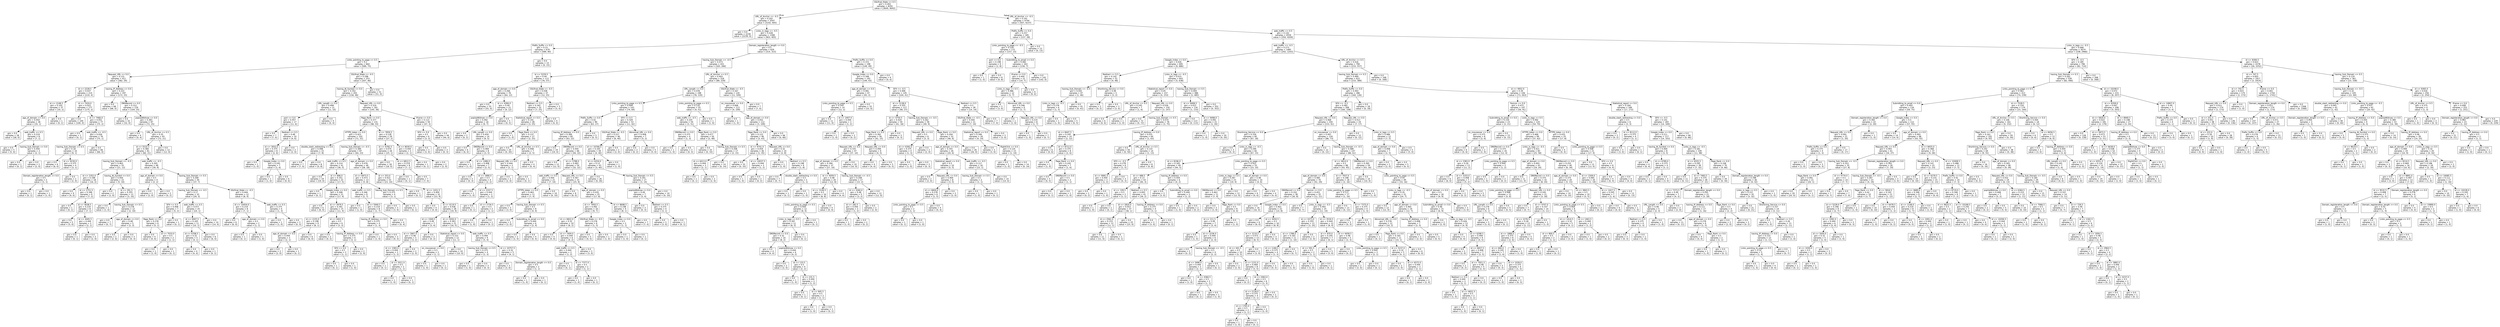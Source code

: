 digraph Tree {
node [shape=box, fontname="helvetica"] ;
edge [fontname="helvetica"] ;
0 [label="SSLfinal_State <= 0.5\ngini = 0.493\nsamples = 8291\nvalue = [3649, 4642]"] ;
1 [label="URL_of_Anchor <= -0.5\ngini = 0.202\nsamples = 3547\nvalue = [3142, 405]"] ;
0 -> 1 [labeldistance=2.5, labelangle=45, headlabel="True"] ;
2 [label="gini = 0.0\nsamples = 2239\nvalue = [2239, 0]"] ;
1 -> 2 ;
3 [label="Links_in_tags <= -0.5\ngini = 0.428\nsamples = 1308\nvalue = [903, 405]"] ;
1 -> 3 ;
4 [label="Prefix_Suffix <= 0.0\ngini = 0.23\nsamples = 679\nvalue = [589, 90]"] ;
3 -> 4 ;
5 [label="Links_pointing_to_page <= 0.5\ngini = 0.2\nsamples = 664\nvalue = [589, 75]"] ;
4 -> 5 ;
6 [label="Request_URL <= 0.0\ngini = 0.131\nsamples = 411\nvalue = [382, 29]"] ;
5 -> 6 ;
7 [label="id <= 2228.5\ngini = 0.037\nsamples = 214\nvalue = [210, 4]"] ;
6 -> 7 ;
8 [label="id <= 2148.5\ngini = 0.102\nsamples = 37\nvalue = [35, 2]"] ;
7 -> 8 ;
9 [label="age_of_domain <= 0.0\ngini = 0.054\nsamples = 36\nvalue = [35, 1]"] ;
8 -> 9 ;
10 [label="gini = 0.0\nsamples = 28\nvalue = [28, 0]"] ;
9 -> 10 ;
11 [label="web_traffic <= 0.5\ngini = 0.219\nsamples = 8\nvalue = [7, 1]"] ;
9 -> 11 ;
12 [label="gini = 0.0\nsamples = 5\nvalue = [5, 0]"] ;
11 -> 12 ;
13 [label="having_Sub_Domain <= 0.0\ngini = 0.444\nsamples = 3\nvalue = [2, 1]"] ;
11 -> 13 ;
14 [label="gini = 0.0\nsamples = 1\nvalue = [0, 1]"] ;
13 -> 14 ;
15 [label="gini = 0.0\nsamples = 2\nvalue = [2, 0]"] ;
13 -> 15 ;
16 [label="gini = 0.0\nsamples = 1\nvalue = [0, 1]"] ;
8 -> 16 ;
17 [label="id <= 7424.0\ngini = 0.022\nsamples = 177\nvalue = [175, 2]"] ;
7 -> 17 ;
18 [label="gini = 0.0\nsamples = 100\nvalue = [100, 0]"] ;
17 -> 18 ;
19 [label="id <= 7466.0\ngini = 0.051\nsamples = 77\nvalue = [75, 2]"] ;
17 -> 19 ;
20 [label="gini = 0.0\nsamples = 1\nvalue = [0, 1]"] ;
19 -> 20 ;
21 [label="web_traffic <= -0.5\ngini = 0.026\nsamples = 76\nvalue = [75, 1]"] ;
19 -> 21 ;
22 [label="having_Sub_Domain <= 0.5\ngini = 0.18\nsamples = 10\nvalue = [9, 1]"] ;
21 -> 22 ;
23 [label="gini = 0.0\nsamples = 6\nvalue = [6, 0]"] ;
22 -> 23 ;
24 [label="id <= 9230.0\ngini = 0.375\nsamples = 4\nvalue = [3, 1]"] ;
22 -> 24 ;
25 [label="Domain_registeration_length <= 0.0\ngini = 0.5\nsamples = 2\nvalue = [1, 1]"] ;
24 -> 25 ;
26 [label="gini = 0.0\nsamples = 1\nvalue = [0, 1]"] ;
25 -> 26 ;
27 [label="gini = 0.0\nsamples = 1\nvalue = [1, 0]"] ;
25 -> 27 ;
28 [label="gini = 0.0\nsamples = 2\nvalue = [2, 0]"] ;
24 -> 28 ;
29 [label="gini = 0.0\nsamples = 66\nvalue = [66, 0]"] ;
21 -> 29 ;
30 [label="having_IP_Address <= 0.0\ngini = 0.222\nsamples = 197\nvalue = [172, 25]"] ;
6 -> 30 ;
31 [label="gini = 0.0\nsamples = 68\nvalue = [68, 0]"] ;
30 -> 31 ;
32 [label="DNSRecord <= 0.0\ngini = 0.312\nsamples = 129\nvalue = [104, 25]"] ;
30 -> 32 ;
33 [label="gini = 0.0\nsamples = 32\nvalue = [32, 0]"] ;
32 -> 33 ;
34 [label="popUpWidnow <= 0.0\ngini = 0.383\nsamples = 97\nvalue = [72, 25]"] ;
32 -> 34 ;
35 [label="gini = 0.0\nsamples = 4\nvalue = [0, 4]"] ;
34 -> 35 ;
36 [label="URL_of_Anchor <= 0.5\ngini = 0.35\nsamples = 93\nvalue = [72, 21]"] ;
34 -> 36 ;
37 [label="id <= 5532.5\ngini = 0.384\nsamples = 81\nvalue = [60, 21]"] ;
36 -> 37 ;
38 [label="having_Sub_Domain <= -0.5\ngini = 0.463\nsamples = 33\nvalue = [21, 12]"] ;
37 -> 38 ;
39 [label="id <= 2352.0\ngini = 0.198\nsamples = 18\nvalue = [16, 2]"] ;
38 -> 39 ;
40 [label="gini = 0.0\nsamples = 9\nvalue = [9, 0]"] ;
39 -> 40 ;
41 [label="id <= 2751.5\ngini = 0.346\nsamples = 9\nvalue = [7, 2]"] ;
39 -> 41 ;
42 [label="gini = 0.0\nsamples = 1\nvalue = [0, 1]"] ;
41 -> 42 ;
43 [label="id <= 4038.5\ngini = 0.219\nsamples = 8\nvalue = [7, 1]"] ;
41 -> 43 ;
44 [label="gini = 0.0\nsamples = 5\nvalue = [5, 0]"] ;
43 -> 44 ;
45 [label="id <= 4445.5\ngini = 0.444\nsamples = 3\nvalue = [2, 1]"] ;
43 -> 45 ;
46 [label="gini = 0.0\nsamples = 1\nvalue = [0, 1]"] ;
45 -> 46 ;
47 [label="gini = 0.0\nsamples = 2\nvalue = [2, 0]"] ;
45 -> 47 ;
48 [label="having_At_Symbol <= 0.0\ngini = 0.444\nsamples = 15\nvalue = [5, 10]"] ;
38 -> 48 ;
49 [label="gini = 0.0\nsamples = 2\nvalue = [2, 0]"] ;
48 -> 49 ;
50 [label="id <= 291.5\ngini = 0.355\nsamples = 13\nvalue = [3, 10]"] ;
48 -> 50 ;
51 [label="gini = 0.0\nsamples = 1\nvalue = [1, 0]"] ;
50 -> 51 ;
52 [label="having_Sub_Domain <= 0.5\ngini = 0.278\nsamples = 12\nvalue = [2, 10]"] ;
50 -> 52 ;
53 [label="gini = 0.0\nsamples = 7\nvalue = [0, 7]"] ;
52 -> 53 ;
54 [label="age_of_domain <= 0.0\ngini = 0.48\nsamples = 5\nvalue = [2, 3]"] ;
52 -> 54 ;
55 [label="gini = 0.0\nsamples = 2\nvalue = [2, 0]"] ;
54 -> 55 ;
56 [label="gini = 0.0\nsamples = 3\nvalue = [0, 3]"] ;
54 -> 56 ;
57 [label="web_traffic <= -0.5\ngini = 0.305\nsamples = 48\nvalue = [39, 9]"] ;
37 -> 57 ;
58 [label="age_of_domain <= 0.0\ngini = 0.5\nsamples = 4\nvalue = [2, 2]"] ;
57 -> 58 ;
59 [label="gini = 0.0\nsamples = 2\nvalue = [2, 0]"] ;
58 -> 59 ;
60 [label="gini = 0.0\nsamples = 2\nvalue = [0, 2]"] ;
58 -> 60 ;
61 [label="having_Sub_Domain <= 0.5\ngini = 0.268\nsamples = 44\nvalue = [37, 7]"] ;
57 -> 61 ;
62 [label="having_Sub_Domain <= -0.5\ngini = 0.17\nsamples = 32\nvalue = [29, 3]"] ;
61 -> 62 ;
63 [label="SFH <= 0.5\ngini = 0.408\nsamples = 7\nvalue = [5, 2]"] ;
62 -> 63 ;
64 [label="Page_Rank <= 0.0\ngini = 0.278\nsamples = 6\nvalue = [5, 1]"] ;
63 -> 64 ;
65 [label="gini = 0.0\nsamples = 4\nvalue = [4, 0]"] ;
64 -> 65 ;
66 [label="id <= 7033.0\ngini = 0.5\nsamples = 2\nvalue = [1, 1]"] ;
64 -> 66 ;
67 [label="gini = 0.0\nsamples = 1\nvalue = [1, 0]"] ;
66 -> 67 ;
68 [label="gini = 0.0\nsamples = 1\nvalue = [0, 1]"] ;
66 -> 68 ;
69 [label="gini = 0.0\nsamples = 1\nvalue = [0, 1]"] ;
63 -> 69 ;
70 [label="web_traffic <= 0.5\ngini = 0.077\nsamples = 25\nvalue = [24, 1]"] ;
62 -> 70 ;
71 [label="id <= 6947.5\ngini = 0.165\nsamples = 11\nvalue = [10, 1]"] ;
70 -> 71 ;
72 [label="id <= 6708.5\ngini = 0.32\nsamples = 5\nvalue = [4, 1]"] ;
71 -> 72 ;
73 [label="gini = 0.0\nsamples = 4\nvalue = [4, 0]"] ;
72 -> 73 ;
74 [label="gini = 0.0\nsamples = 1\nvalue = [0, 1]"] ;
72 -> 74 ;
75 [label="gini = 0.0\nsamples = 6\nvalue = [6, 0]"] ;
71 -> 75 ;
76 [label="gini = 0.0\nsamples = 14\nvalue = [14, 0]"] ;
70 -> 76 ;
77 [label="SSLfinal_State <= -0.5\ngini = 0.444\nsamples = 12\nvalue = [8, 4]"] ;
61 -> 77 ;
78 [label="id <= 10454.0\ngini = 0.219\nsamples = 8\nvalue = [7, 1]"] ;
77 -> 78 ;
79 [label="gini = 0.0\nsamples = 6\nvalue = [6, 0]"] ;
78 -> 79 ;
80 [label="age_of_domain <= 0.0\ngini = 0.5\nsamples = 2\nvalue = [1, 1]"] ;
78 -> 80 ;
81 [label="gini = 0.0\nsamples = 1\nvalue = [0, 1]"] ;
80 -> 81 ;
82 [label="gini = 0.0\nsamples = 1\nvalue = [1, 0]"] ;
80 -> 82 ;
83 [label="web_traffic <= 0.5\ngini = 0.375\nsamples = 4\nvalue = [1, 3]"] ;
77 -> 83 ;
84 [label="gini = 0.0\nsamples = 1\nvalue = [1, 0]"] ;
83 -> 84 ;
85 [label="gini = 0.0\nsamples = 3\nvalue = [0, 3]"] ;
83 -> 85 ;
86 [label="gini = 0.0\nsamples = 12\nvalue = [12, 0]"] ;
36 -> 86 ;
87 [label="SSLfinal_State <= -0.5\ngini = 0.298\nsamples = 253\nvalue = [207, 46]"] ;
5 -> 87 ;
88 [label="having_At_Symbol <= 0.0\ngini = 0.352\nsamples = 202\nvalue = [156, 46]"] ;
87 -> 88 ;
89 [label="URL_Length <= 0.0\ngini = 0.499\nsamples = 21\nvalue = [11, 10]"] ;
88 -> 89 ;
90 [label="port <= 0.0\ngini = 0.457\nsamples = 17\nvalue = [11, 6]"] ;
89 -> 90 ;
91 [label="gini = 0.0\nsamples = 7\nvalue = [7, 0]"] ;
90 -> 91 ;
92 [label="Redirect <= 0.5\ngini = 0.48\nsamples = 10\nvalue = [4, 6]"] ;
90 -> 92 ;
93 [label="id <= 3932.0\ngini = 0.375\nsamples = 8\nvalue = [2, 6]"] ;
92 -> 93 ;
94 [label="gini = 0.0\nsamples = 1\nvalue = [1, 0]"] ;
93 -> 94 ;
95 [label="Google_Index <= 0.0\ngini = 0.245\nsamples = 7\nvalue = [1, 6]"] ;
93 -> 95 ;
96 [label="gini = 0.0\nsamples = 1\nvalue = [1, 0]"] ;
95 -> 96 ;
97 [label="gini = 0.0\nsamples = 6\nvalue = [0, 6]"] ;
95 -> 97 ;
98 [label="gini = 0.0\nsamples = 2\nvalue = [2, 0]"] ;
92 -> 98 ;
99 [label="gini = 0.0\nsamples = 4\nvalue = [0, 4]"] ;
89 -> 99 ;
100 [label="Request_URL <= 0.0\ngini = 0.319\nsamples = 181\nvalue = [145, 36]"] ;
88 -> 100 ;
101 [label="Page_Rank <= 0.0\ngini = 0.377\nsamples = 131\nvalue = [98, 33]"] ;
100 -> 101 ;
102 [label="HTTPS_token <= 0.0\ngini = 0.423\nsamples = 102\nvalue = [71, 31]"] ;
101 -> 102 ;
103 [label="double_slash_redirecting <= 0.0\ngini = 0.498\nsamples = 15\nvalue = [7, 8]"] ;
102 -> 103 ;
104 [label="gini = 0.0\nsamples = 7\nvalue = [7, 0]"] ;
103 -> 104 ;
105 [label="gini = 0.0\nsamples = 8\nvalue = [0, 8]"] ;
103 -> 105 ;
106 [label="having_Sub_Domain <= -0.5\ngini = 0.389\nsamples = 87\nvalue = [64, 23]"] ;
102 -> 106 ;
107 [label="web_traffic <= 0.5\ngini = 0.214\nsamples = 41\nvalue = [36, 5]"] ;
106 -> 107 ;
108 [label="gini = 0.0\nsamples = 19\nvalue = [19, 0]"] ;
107 -> 108 ;
109 [label="id <= 896.0\ngini = 0.351\nsamples = 22\nvalue = [17, 5]"] ;
107 -> 109 ;
110 [label="gini = 0.0\nsamples = 1\nvalue = [0, 1]"] ;
109 -> 110 ;
111 [label="Google_Index <= 0.0\ngini = 0.308\nsamples = 21\nvalue = [17, 4]"] ;
109 -> 111 ;
112 [label="gini = 0.0\nsamples = 6\nvalue = [6, 0]"] ;
111 -> 112 ;
113 [label="id <= 3979.5\ngini = 0.391\nsamples = 15\nvalue = [11, 4]"] ;
111 -> 113 ;
114 [label="id <= 2155.0\ngini = 0.198\nsamples = 9\nvalue = [8, 1]"] ;
113 -> 114 ;
115 [label="age_of_domain <= 0.0\ngini = 0.444\nsamples = 3\nvalue = [2, 1]"] ;
114 -> 115 ;
116 [label="gini = 0.0\nsamples = 2\nvalue = [2, 0]"] ;
115 -> 116 ;
117 [label="gini = 0.0\nsamples = 1\nvalue = [0, 1]"] ;
115 -> 117 ;
118 [label="gini = 0.0\nsamples = 6\nvalue = [6, 0]"] ;
114 -> 118 ;
119 [label="id <= 4401.5\ngini = 0.5\nsamples = 6\nvalue = [3, 3]"] ;
113 -> 119 ;
120 [label="gini = 0.0\nsamples = 2\nvalue = [0, 2]"] ;
119 -> 120 ;
121 [label="having_IP_Address <= 0.0\ngini = 0.375\nsamples = 4\nvalue = [3, 1]"] ;
119 -> 121 ;
122 [label="SFH <= 0.0\ngini = 0.5\nsamples = 2\nvalue = [1, 1]"] ;
121 -> 122 ;
123 [label="gini = 0.0\nsamples = 1\nvalue = [0, 1]"] ;
122 -> 123 ;
124 [label="gini = 0.0\nsamples = 1\nvalue = [1, 0]"] ;
122 -> 124 ;
125 [label="gini = 0.0\nsamples = 2\nvalue = [2, 0]"] ;
121 -> 125 ;
126 [label="age_of_domain <= 0.0\ngini = 0.476\nsamples = 46\nvalue = [28, 18]"] ;
106 -> 126 ;
127 [label="id <= 6973.5\ngini = 0.473\nsamples = 13\nvalue = [5, 8]"] ;
126 -> 127 ;
128 [label="web_traffic <= 0.5\ngini = 0.346\nsamples = 9\nvalue = [2, 7]"] ;
127 -> 128 ;
129 [label="gini = 0.0\nsamples = 1\nvalue = [1, 0]"] ;
128 -> 129 ;
130 [label="id <= 5940.5\ngini = 0.219\nsamples = 8\nvalue = [1, 7]"] ;
128 -> 130 ;
131 [label="having_IP_Address <= 0.0\ngini = 0.375\nsamples = 4\nvalue = [1, 3]"] ;
130 -> 131 ;
132 [label="gini = 0.0\nsamples = 1\nvalue = [1, 0]"] ;
131 -> 132 ;
133 [label="gini = 0.0\nsamples = 3\nvalue = [0, 3]"] ;
131 -> 133 ;
134 [label="gini = 0.0\nsamples = 4\nvalue = [0, 4]"] ;
130 -> 134 ;
135 [label="having_Sub_Domain <= 0.5\ngini = 0.375\nsamples = 4\nvalue = [3, 1]"] ;
127 -> 135 ;
136 [label="gini = 0.0\nsamples = 3\nvalue = [3, 0]"] ;
135 -> 136 ;
137 [label="gini = 0.0\nsamples = 1\nvalue = [0, 1]"] ;
135 -> 137 ;
138 [label="id <= 353.0\ngini = 0.422\nsamples = 33\nvalue = [23, 10]"] ;
126 -> 138 ;
139 [label="gini = 0.0\nsamples = 1\nvalue = [0, 1]"] ;
138 -> 139 ;
140 [label="id <= 1431.5\ngini = 0.404\nsamples = 32\nvalue = [23, 9]"] ;
138 -> 140 ;
141 [label="gini = 0.0\nsamples = 4\nvalue = [4, 0]"] ;
140 -> 141 ;
142 [label="id <= 4119.5\ngini = 0.436\nsamples = 28\nvalue = [19, 9]"] ;
140 -> 142 ;
143 [label="id <= 3369.5\ngini = 0.49\nsamples = 7\nvalue = [3, 4]"] ;
142 -> 143 ;
144 [label="id <= 2667.0\ngini = 0.48\nsamples = 5\nvalue = [3, 2]"] ;
143 -> 144 ;
145 [label="id <= 1583.0\ngini = 0.444\nsamples = 3\nvalue = [1, 2]"] ;
144 -> 145 ;
146 [label="gini = 0.0\nsamples = 1\nvalue = [0, 1]"] ;
145 -> 146 ;
147 [label="id <= 2011.0\ngini = 0.5\nsamples = 2\nvalue = [1, 1]"] ;
145 -> 147 ;
148 [label="gini = 0.0\nsamples = 1\nvalue = [1, 0]"] ;
147 -> 148 ;
149 [label="gini = 0.0\nsamples = 1\nvalue = [0, 1]"] ;
147 -> 149 ;
150 [label="gini = 0.0\nsamples = 2\nvalue = [2, 0]"] ;
144 -> 150 ;
151 [label="gini = 0.0\nsamples = 2\nvalue = [0, 2]"] ;
143 -> 151 ;
152 [label="id <= 9202.0\ngini = 0.363\nsamples = 21\nvalue = [16, 5]"] ;
142 -> 152 ;
153 [label="Statistical_report <= 0.0\ngini = 0.153\nsamples = 12\nvalue = [11, 1]"] ;
152 -> 153 ;
154 [label="on_mouseover <= 0.0\ngini = 0.5\nsamples = 2\nvalue = [1, 1]"] ;
153 -> 154 ;
155 [label="gini = 0.0\nsamples = 1\nvalue = [1, 0]"] ;
154 -> 155 ;
156 [label="gini = 0.0\nsamples = 1\nvalue = [0, 1]"] ;
154 -> 156 ;
157 [label="gini = 0.0\nsamples = 10\nvalue = [10, 0]"] ;
153 -> 157 ;
158 [label="web_traffic <= 0.5\ngini = 0.494\nsamples = 9\nvalue = [5, 4]"] ;
152 -> 158 ;
159 [label="having_Sub_Domain <= 0.5\ngini = 0.375\nsamples = 4\nvalue = [1, 3]"] ;
158 -> 159 ;
160 [label="gini = 0.0\nsamples = 1\nvalue = [1, 0]"] ;
159 -> 160 ;
161 [label="gini = 0.0\nsamples = 3\nvalue = [0, 3]"] ;
159 -> 161 ;
162 [label="id <= 10757.5\ngini = 0.32\nsamples = 5\nvalue = [4, 1]"] ;
158 -> 162 ;
163 [label="gini = 0.0\nsamples = 3\nvalue = [3, 0]"] ;
162 -> 163 ;
164 [label="Domain_registeration_length <= 0.0\ngini = 0.5\nsamples = 2\nvalue = [1, 1]"] ;
162 -> 164 ;
165 [label="gini = 0.0\nsamples = 1\nvalue = [1, 0]"] ;
164 -> 165 ;
166 [label="gini = 0.0\nsamples = 1\nvalue = [0, 1]"] ;
164 -> 166 ;
167 [label="id <= 7859.5\ngini = 0.128\nsamples = 29\nvalue = [27, 2]"] ;
101 -> 167 ;
168 [label="id <= 6782.5\ngini = 0.074\nsamples = 26\nvalue = [25, 1]"] ;
167 -> 168 ;
169 [label="gini = 0.0\nsamples = 18\nvalue = [18, 0]"] ;
168 -> 169 ;
170 [label="id <= 6812.5\ngini = 0.219\nsamples = 8\nvalue = [7, 1]"] ;
168 -> 170 ;
171 [label="gini = 0.0\nsamples = 1\nvalue = [0, 1]"] ;
170 -> 171 ;
172 [label="gini = 0.0\nsamples = 7\nvalue = [7, 0]"] ;
170 -> 172 ;
173 [label="id <= 8030.0\ngini = 0.444\nsamples = 3\nvalue = [2, 1]"] ;
167 -> 173 ;
174 [label="gini = 0.0\nsamples = 1\nvalue = [0, 1]"] ;
173 -> 174 ;
175 [label="gini = 0.0\nsamples = 2\nvalue = [2, 0]"] ;
173 -> 175 ;
176 [label="Iframe <= 0.0\ngini = 0.113\nsamples = 50\nvalue = [47, 3]"] ;
100 -> 176 ;
177 [label="SFH <= 0.0\ngini = 0.5\nsamples = 6\nvalue = [3, 3]"] ;
176 -> 177 ;
178 [label="gini = 0.0\nsamples = 3\nvalue = [3, 0]"] ;
177 -> 178 ;
179 [label="gini = 0.0\nsamples = 3\nvalue = [0, 3]"] ;
177 -> 179 ;
180 [label="gini = 0.0\nsamples = 44\nvalue = [44, 0]"] ;
176 -> 180 ;
181 [label="gini = 0.0\nsamples = 51\nvalue = [51, 0]"] ;
87 -> 181 ;
182 [label="gini = 0.0\nsamples = 15\nvalue = [0, 15]"] ;
4 -> 182 ;
183 [label="Domain_registeration_length <= 0.0\ngini = 0.5\nsamples = 629\nvalue = [314, 315]"] ;
3 -> 183 ;
184 [label="having_Sub_Domain <= -0.5\ngini = 0.473\nsamples = 431\nvalue = [165, 266]"] ;
183 -> 184 ;
185 [label="id <= 5229.5\ngini = 0.44\nsamples = 113\nvalue = [76, 37]"] ;
184 -> 185 ;
186 [label="age_of_domain <= 0.0\ngini = 0.266\nsamples = 76\nvalue = [64, 12]"] ;
185 -> 186 ;
187 [label="gini = 0.0\nsamples = 55\nvalue = [55, 0]"] ;
186 -> 187 ;
188 [label="id <= 4284.0\ngini = 0.49\nsamples = 21\nvalue = [9, 12]"] ;
186 -> 188 ;
189 [label="popUpWidnow <= 0.0\ngini = 0.492\nsamples = 16\nvalue = [9, 7]"] ;
188 -> 189 ;
190 [label="gini = 0.0\nsamples = 2\nvalue = [0, 2]"] ;
189 -> 190 ;
191 [label="URL_Length <= 0.0\ngini = 0.459\nsamples = 14\nvalue = [9, 5]"] ;
189 -> 191 ;
192 [label="gini = 0.0\nsamples = 6\nvalue = [6, 0]"] ;
191 -> 192 ;
193 [label="DNSRecord <= 0.0\ngini = 0.469\nsamples = 8\nvalue = [3, 5]"] ;
191 -> 193 ;
194 [label="gini = 0.0\nsamples = 1\nvalue = [1, 0]"] ;
193 -> 194 ;
195 [label="id <= 1486.0\ngini = 0.408\nsamples = 7\nvalue = [2, 5]"] ;
193 -> 195 ;
196 [label="gini = 0.0\nsamples = 3\nvalue = [0, 3]"] ;
195 -> 196 ;
197 [label="id <= 1890.0\ngini = 0.5\nsamples = 4\nvalue = [2, 2]"] ;
195 -> 197 ;
198 [label="gini = 0.0\nsamples = 1\nvalue = [1, 0]"] ;
197 -> 198 ;
199 [label="id <= 2337.5\ngini = 0.444\nsamples = 3\nvalue = [1, 2]"] ;
197 -> 199 ;
200 [label="gini = 0.0\nsamples = 1\nvalue = [0, 1]"] ;
199 -> 200 ;
201 [label="id <= 2734.5\ngini = 0.5\nsamples = 2\nvalue = [1, 1]"] ;
199 -> 201 ;
202 [label="gini = 0.0\nsamples = 1\nvalue = [1, 0]"] ;
201 -> 202 ;
203 [label="gini = 0.0\nsamples = 1\nvalue = [0, 1]"] ;
201 -> 203 ;
204 [label="gini = 0.0\nsamples = 5\nvalue = [0, 5]"] ;
188 -> 204 ;
205 [label="SSLfinal_State <= -0.5\ngini = 0.438\nsamples = 37\nvalue = [12, 25]"] ;
185 -> 205 ;
206 [label="Redirect <= 0.5\ngini = 0.342\nsamples = 32\nvalue = [7, 25]"] ;
205 -> 206 ;
207 [label="Statistical_report <= 0.0\ngini = 0.191\nsamples = 28\nvalue = [3, 25]"] ;
206 -> 207 ;
208 [label="gini = 0.0\nsamples = 1\nvalue = [1, 0]"] ;
207 -> 208 ;
209 [label="Page_Rank <= 0.0\ngini = 0.137\nsamples = 27\nvalue = [2, 25]"] ;
207 -> 209 ;
210 [label="gini = 0.0\nsamples = 20\nvalue = [0, 20]"] ;
209 -> 210 ;
211 [label="URL_of_Anchor <= 0.5\ngini = 0.408\nsamples = 7\nvalue = [2, 5]"] ;
209 -> 211 ;
212 [label="Request_URL <= 0.0\ngini = 0.444\nsamples = 3\nvalue = [2, 1]"] ;
211 -> 212 ;
213 [label="gini = 0.0\nsamples = 2\nvalue = [2, 0]"] ;
212 -> 213 ;
214 [label="gini = 0.0\nsamples = 1\nvalue = [0, 1]"] ;
212 -> 214 ;
215 [label="gini = 0.0\nsamples = 4\nvalue = [0, 4]"] ;
211 -> 215 ;
216 [label="gini = 0.0\nsamples = 4\nvalue = [4, 0]"] ;
206 -> 216 ;
217 [label="gini = 0.0\nsamples = 5\nvalue = [5, 0]"] ;
205 -> 217 ;
218 [label="URL_of_Anchor <= 0.5\ngini = 0.403\nsamples = 318\nvalue = [89, 229]"] ;
184 -> 218 ;
219 [label="URL_Length <= 0.0\ngini = 0.478\nsamples = 198\nvalue = [78, 120]"] ;
218 -> 219 ;
220 [label="Links_pointing_to_page <= 0.5\ngini = 0.499\nsamples = 143\nvalue = [74, 69]"] ;
219 -> 220 ;
221 [label="Prefix_Suffix <= 0.0\ngini = 0.42\nsamples = 90\nvalue = [63, 27]"] ;
220 -> 221 ;
222 [label="having_IP_Address <= 0.0\ngini = 0.384\nsamples = 85\nvalue = [63, 22]"] ;
221 -> 222 ;
223 [label="gini = 0.0\nsamples = 19\nvalue = [19, 0]"] ;
222 -> 223 ;
224 [label="DNSRecord <= 0.0\ngini = 0.444\nsamples = 66\nvalue = [44, 22]"] ;
222 -> 224 ;
225 [label="gini = 0.0\nsamples = 12\nvalue = [12, 0]"] ;
224 -> 225 ;
226 [label="id <= 5788.0\ngini = 0.483\nsamples = 54\nvalue = [32, 22]"] ;
224 -> 226 ;
227 [label="web_traffic <= 0.5\ngini = 0.444\nsamples = 21\nvalue = [7, 14]"] ;
226 -> 227 ;
228 [label="HTTPS_token <= 0.0\ngini = 0.463\nsamples = 11\nvalue = [7, 4]"] ;
227 -> 228 ;
229 [label="gini = 0.0\nsamples = 3\nvalue = [3, 0]"] ;
228 -> 229 ;
230 [label="having_Sub_Domain <= 0.5\ngini = 0.5\nsamples = 8\nvalue = [4, 4]"] ;
228 -> 230 ;
231 [label="gini = 0.0\nsamples = 2\nvalue = [2, 0]"] ;
230 -> 231 ;
232 [label="Submitting_to_email <= 0.0\ngini = 0.444\nsamples = 6\nvalue = [2, 4]"] ;
230 -> 232 ;
233 [label="gini = 0.0\nsamples = 2\nvalue = [2, 0]"] ;
232 -> 233 ;
234 [label="gini = 0.0\nsamples = 4\nvalue = [0, 4]"] ;
232 -> 234 ;
235 [label="gini = 0.0\nsamples = 10\nvalue = [0, 10]"] ;
227 -> 235 ;
236 [label="Request_URL <= 0.0\ngini = 0.367\nsamples = 33\nvalue = [25, 8]"] ;
226 -> 236 ;
237 [label="gini = 0.0\nsamples = 8\nvalue = [8, 0]"] ;
236 -> 237 ;
238 [label="age_of_domain <= 0.0\ngini = 0.435\nsamples = 25\nvalue = [17, 8]"] ;
236 -> 238 ;
239 [label="id <= 7950.5\ngini = 0.492\nsamples = 16\nvalue = [9, 7]"] ;
238 -> 239 ;
240 [label="id <= 6822.0\ngini = 0.32\nsamples = 10\nvalue = [8, 2]"] ;
239 -> 240 ;
241 [label="gini = 0.0\nsamples = 4\nvalue = [4, 0]"] ;
240 -> 241 ;
242 [label="id <= 7404.0\ngini = 0.444\nsamples = 6\nvalue = [4, 2]"] ;
240 -> 242 ;
243 [label="web_traffic <= 0.5\ngini = 0.444\nsamples = 3\nvalue = [1, 2]"] ;
242 -> 243 ;
244 [label="gini = 0.0\nsamples = 1\nvalue = [0, 1]"] ;
243 -> 244 ;
245 [label="id <= 7377.0\ngini = 0.5\nsamples = 2\nvalue = [1, 1]"] ;
243 -> 245 ;
246 [label="gini = 0.0\nsamples = 1\nvalue = [1, 0]"] ;
245 -> 246 ;
247 [label="gini = 0.0\nsamples = 1\nvalue = [0, 1]"] ;
245 -> 247 ;
248 [label="gini = 0.0\nsamples = 3\nvalue = [3, 0]"] ;
242 -> 248 ;
249 [label="SSLfinal_State <= -0.5\ngini = 0.278\nsamples = 6\nvalue = [1, 5]"] ;
239 -> 249 ;
250 [label="gini = 0.0\nsamples = 5\nvalue = [0, 5]"] ;
249 -> 250 ;
251 [label="gini = 0.0\nsamples = 1\nvalue = [1, 0]"] ;
249 -> 251 ;
252 [label="id <= 8698.5\ngini = 0.198\nsamples = 9\nvalue = [8, 1]"] ;
238 -> 252 ;
253 [label="Google_Index <= 0.0\ngini = 0.5\nsamples = 2\nvalue = [1, 1]"] ;
252 -> 253 ;
254 [label="gini = 0.0\nsamples = 1\nvalue = [1, 0]"] ;
253 -> 254 ;
255 [label="gini = 0.0\nsamples = 1\nvalue = [0, 1]"] ;
253 -> 255 ;
256 [label="gini = 0.0\nsamples = 7\nvalue = [7, 0]"] ;
252 -> 256 ;
257 [label="gini = 0.0\nsamples = 5\nvalue = [0, 5]"] ;
221 -> 257 ;
258 [label="SFH <= 0.5\ngini = 0.329\nsamples = 53\nvalue = [11, 42]"] ;
220 -> 258 ;
259 [label="SSLfinal_State <= -0.5\ngini = 0.227\nsamples = 46\nvalue = [6, 40]"] ;
258 -> 259 ;
260 [label="id <= 10766.0\ngini = 0.165\nsamples = 44\nvalue = [4, 40]"] ;
259 -> 260 ;
261 [label="id <= 6254.0\ngini = 0.13\nsamples = 43\nvalue = [3, 40]"] ;
260 -> 261 ;
262 [label="gini = 0.0\nsamples = 26\nvalue = [0, 26]"] ;
261 -> 262 ;
263 [label="having_Sub_Domain <= 0.5\ngini = 0.291\nsamples = 17\nvalue = [3, 14]"] ;
261 -> 263 ;
264 [label="popUpWidnow <= 0.0\ngini = 0.49\nsamples = 7\nvalue = [3, 4]"] ;
263 -> 264 ;
265 [label="gini = 0.0\nsamples = 3\nvalue = [0, 3]"] ;
264 -> 265 ;
266 [label="Redirect <= 0.5\ngini = 0.375\nsamples = 4\nvalue = [3, 1]"] ;
264 -> 266 ;
267 [label="gini = 0.0\nsamples = 3\nvalue = [3, 0]"] ;
266 -> 267 ;
268 [label="gini = 0.0\nsamples = 1\nvalue = [0, 1]"] ;
266 -> 268 ;
269 [label="gini = 0.0\nsamples = 10\nvalue = [0, 10]"] ;
263 -> 269 ;
270 [label="gini = 0.0\nsamples = 1\nvalue = [1, 0]"] ;
260 -> 270 ;
271 [label="gini = 0.0\nsamples = 2\nvalue = [2, 0]"] ;
259 -> 271 ;
272 [label="Abnormal_URL <= 0.0\ngini = 0.408\nsamples = 7\nvalue = [5, 2]"] ;
258 -> 272 ;
273 [label="gini = 0.0\nsamples = 2\nvalue = [0, 2]"] ;
272 -> 273 ;
274 [label="gini = 0.0\nsamples = 5\nvalue = [5, 0]"] ;
272 -> 274 ;
275 [label="Links_pointing_to_page <= 0.5\ngini = 0.135\nsamples = 55\nvalue = [4, 51]"] ;
219 -> 275 ;
276 [label="web_traffic <= -0.5\ngini = 0.105\nsamples = 54\nvalue = [3, 51]"] ;
275 -> 276 ;
277 [label="DNSRecord <= 0.0\ngini = 0.375\nsamples = 4\nvalue = [1, 3]"] ;
276 -> 277 ;
278 [label="gini = 0.0\nsamples = 1\nvalue = [1, 0]"] ;
277 -> 278 ;
279 [label="gini = 0.0\nsamples = 3\nvalue = [0, 3]"] ;
277 -> 279 ;
280 [label="Page_Rank <= 0.0\ngini = 0.077\nsamples = 50\nvalue = [2, 48]"] ;
276 -> 280 ;
281 [label="gini = 0.0\nsamples = 33\nvalue = [0, 33]"] ;
280 -> 281 ;
282 [label="having_Sub_Domain <= 0.5\ngini = 0.208\nsamples = 17\nvalue = [2, 15]"] ;
280 -> 282 ;
283 [label="id <= 6413.0\ngini = 0.444\nsamples = 3\nvalue = [2, 1]"] ;
282 -> 283 ;
284 [label="gini = 0.0\nsamples = 1\nvalue = [0, 1]"] ;
283 -> 284 ;
285 [label="gini = 0.0\nsamples = 2\nvalue = [2, 0]"] ;
283 -> 285 ;
286 [label="gini = 0.0\nsamples = 14\nvalue = [0, 14]"] ;
282 -> 286 ;
287 [label="gini = 0.0\nsamples = 1\nvalue = [1, 0]"] ;
275 -> 287 ;
288 [label="SSLfinal_State <= -0.5\ngini = 0.167\nsamples = 120\nvalue = [11, 109]"] ;
218 -> 288 ;
289 [label="on_mouseover <= 0.0\ngini = 0.068\nsamples = 113\nvalue = [4, 109]"] ;
288 -> 289 ;
290 [label="gini = 0.0\nsamples = 1\nvalue = [1, 0]"] ;
289 -> 290 ;
291 [label="age_of_domain <= 0.0\ngini = 0.052\nsamples = 112\nvalue = [3, 109]"] ;
289 -> 291 ;
292 [label="Page_Rank <= 0.0\ngini = 0.122\nsamples = 46\nvalue = [3, 43]"] ;
291 -> 292 ;
293 [label="id <= 9741.0\ngini = 0.054\nsamples = 36\nvalue = [1, 35]"] ;
292 -> 293 ;
294 [label="gini = 0.0\nsamples = 33\nvalue = [0, 33]"] ;
293 -> 294 ;
295 [label="id <= 10037.5\ngini = 0.444\nsamples = 3\nvalue = [1, 2]"] ;
293 -> 295 ;
296 [label="gini = 0.0\nsamples = 1\nvalue = [1, 0]"] ;
295 -> 296 ;
297 [label="gini = 0.0\nsamples = 2\nvalue = [0, 2]"] ;
295 -> 297 ;
298 [label="Request_URL <= 0.0\ngini = 0.32\nsamples = 10\nvalue = [2, 8]"] ;
292 -> 298 ;
299 [label="gini = 0.0\nsamples = 1\nvalue = [1, 0]"] ;
298 -> 299 ;
300 [label="Redirect <= 0.5\ngini = 0.198\nsamples = 9\nvalue = [1, 8]"] ;
298 -> 300 ;
301 [label="gini = 0.0\nsamples = 7\nvalue = [0, 7]"] ;
300 -> 301 ;
302 [label="double_slash_redirecting <= 0.0\ngini = 0.5\nsamples = 2\nvalue = [1, 1]"] ;
300 -> 302 ;
303 [label="gini = 0.0\nsamples = 1\nvalue = [0, 1]"] ;
302 -> 303 ;
304 [label="gini = 0.0\nsamples = 1\nvalue = [1, 0]"] ;
302 -> 304 ;
305 [label="gini = 0.0\nsamples = 66\nvalue = [0, 66]"] ;
291 -> 305 ;
306 [label="gini = 0.0\nsamples = 7\nvalue = [7, 0]"] ;
288 -> 306 ;
307 [label="Prefix_Suffix <= 0.0\ngini = 0.372\nsamples = 198\nvalue = [149, 49]"] ;
183 -> 307 ;
308 [label="Google_Index <= 0.0\ngini = 0.348\nsamples = 192\nvalue = [149, 43]"] ;
307 -> 308 ;
309 [label="age_of_domain <= 0.0\ngini = 0.081\nsamples = 47\nvalue = [45, 2]"] ;
308 -> 309 ;
310 [label="Links_pointing_to_page <= 0.5\ngini = 0.245\nsamples = 14\nvalue = [12, 2]"] ;
309 -> 310 ;
311 [label="gini = 0.0\nsamples = 11\nvalue = [11, 0]"] ;
310 -> 311 ;
312 [label="id <= 2407.0\ngini = 0.444\nsamples = 3\nvalue = [1, 2]"] ;
310 -> 312 ;
313 [label="gini = 0.0\nsamples = 1\nvalue = [1, 0]"] ;
312 -> 313 ;
314 [label="gini = 0.0\nsamples = 2\nvalue = [0, 2]"] ;
312 -> 314 ;
315 [label="gini = 0.0\nsamples = 33\nvalue = [33, 0]"] ;
309 -> 315 ;
316 [label="SFH <= -0.5\ngini = 0.406\nsamples = 145\nvalue = [104, 41]"] ;
308 -> 316 ;
317 [label="id <= 5138.0\ngini = 0.355\nsamples = 117\nvalue = [90, 27]"] ;
316 -> 317 ;
318 [label="id <= 4750.5\ngini = 0.424\nsamples = 59\nvalue = [41, 18]"] ;
317 -> 318 ;
319 [label="Page_Rank <= 0.0\ngini = 0.392\nsamples = 56\nvalue = [41, 15]"] ;
318 -> 319 ;
320 [label="Request_URL <= 0.0\ngini = 0.335\nsamples = 47\nvalue = [37, 10]"] ;
319 -> 320 ;
321 [label="age_of_domain <= 0.0\ngini = 0.394\nsamples = 37\nvalue = [27, 10]"] ;
320 -> 321 ;
322 [label="id <= 4059.5\ngini = 0.48\nsamples = 20\nvalue = [12, 8]"] ;
321 -> 322 ;
323 [label="id <= 3149.5\ngini = 0.5\nsamples = 16\nvalue = [8, 8]"] ;
322 -> 323 ;
324 [label="Links_pointing_to_page <= 0.5\ngini = 0.444\nsamples = 12\nvalue = [8, 4]"] ;
323 -> 324 ;
325 [label="Links_in_tags <= 0.5\ngini = 0.397\nsamples = 11\nvalue = [8, 3]"] ;
324 -> 325 ;
326 [label="DNSRecord <= 0.0\ngini = 0.32\nsamples = 10\nvalue = [8, 2]"] ;
325 -> 326 ;
327 [label="gini = 0.0\nsamples = 4\nvalue = [4, 0]"] ;
326 -> 327 ;
328 [label="popUpWidnow <= 0.0\ngini = 0.444\nsamples = 6\nvalue = [4, 2]"] ;
326 -> 328 ;
329 [label="gini = 0.0\nsamples = 2\nvalue = [2, 0]"] ;
328 -> 329 ;
330 [label="id <= 133.5\ngini = 0.5\nsamples = 4\nvalue = [2, 2]"] ;
328 -> 330 ;
331 [label="gini = 0.0\nsamples = 1\nvalue = [1, 0]"] ;
330 -> 331 ;
332 [label="id <= 231.5\ngini = 0.444\nsamples = 3\nvalue = [1, 2]"] ;
330 -> 332 ;
333 [label="gini = 0.0\nsamples = 1\nvalue = [0, 1]"] ;
332 -> 333 ;
334 [label="id <= 845.5\ngini = 0.5\nsamples = 2\nvalue = [1, 1]"] ;
332 -> 334 ;
335 [label="gini = 0.0\nsamples = 1\nvalue = [1, 0]"] ;
334 -> 335 ;
336 [label="gini = 0.0\nsamples = 1\nvalue = [0, 1]"] ;
334 -> 336 ;
337 [label="gini = 0.0\nsamples = 1\nvalue = [0, 1]"] ;
325 -> 337 ;
338 [label="gini = 0.0\nsamples = 1\nvalue = [0, 1]"] ;
324 -> 338 ;
339 [label="gini = 0.0\nsamples = 4\nvalue = [0, 4]"] ;
323 -> 339 ;
340 [label="gini = 0.0\nsamples = 4\nvalue = [4, 0]"] ;
322 -> 340 ;
341 [label="having_Sub_Domain <= -0.5\ngini = 0.208\nsamples = 17\nvalue = [15, 2]"] ;
321 -> 341 ;
342 [label="id <= 3260.0\ngini = 0.48\nsamples = 5\nvalue = [3, 2]"] ;
341 -> 342 ;
343 [label="id <= 182.5\ngini = 0.444\nsamples = 3\nvalue = [1, 2]"] ;
342 -> 343 ;
344 [label="gini = 0.0\nsamples = 1\nvalue = [1, 0]"] ;
343 -> 344 ;
345 [label="gini = 0.0\nsamples = 2\nvalue = [0, 2]"] ;
343 -> 345 ;
346 [label="gini = 0.0\nsamples = 2\nvalue = [2, 0]"] ;
342 -> 346 ;
347 [label="gini = 0.0\nsamples = 12\nvalue = [12, 0]"] ;
341 -> 347 ;
348 [label="gini = 0.0\nsamples = 10\nvalue = [10, 0]"] ;
320 -> 348 ;
349 [label="Request_URL <= 0.0\ngini = 0.494\nsamples = 9\nvalue = [4, 5]"] ;
319 -> 349 ;
350 [label="gini = 0.0\nsamples = 4\nvalue = [4, 0]"] ;
349 -> 350 ;
351 [label="gini = 0.0\nsamples = 5\nvalue = [0, 5]"] ;
349 -> 351 ;
352 [label="gini = 0.0\nsamples = 3\nvalue = [0, 3]"] ;
318 -> 352 ;
353 [label="having_Sub_Domain <= -0.5\ngini = 0.262\nsamples = 58\nvalue = [49, 9]"] ;
317 -> 353 ;
354 [label="Request_URL <= 0.0\ngini = 0.5\nsamples = 6\nvalue = [3, 3]"] ;
353 -> 354 ;
355 [label="id <= 6392.0\ngini = 0.375\nsamples = 4\nvalue = [1, 3]"] ;
354 -> 355 ;
356 [label="gini = 0.0\nsamples = 1\nvalue = [1, 0]"] ;
355 -> 356 ;
357 [label="gini = 0.0\nsamples = 3\nvalue = [0, 3]"] ;
355 -> 357 ;
358 [label="gini = 0.0\nsamples = 2\nvalue = [2, 0]"] ;
354 -> 358 ;
359 [label="Page_Rank <= 0.0\ngini = 0.204\nsamples = 52\nvalue = [46, 6]"] ;
353 -> 359 ;
360 [label="age_of_domain <= 0.0\ngini = 0.355\nsamples = 26\nvalue = [20, 6]"] ;
359 -> 360 ;
361 [label="Statistical_report <= 0.0\ngini = 0.5\nsamples = 10\nvalue = [5, 5]"] ;
360 -> 361 ;
362 [label="gini = 0.0\nsamples = 2\nvalue = [2, 0]"] ;
361 -> 362 ;
363 [label="Request_URL <= 0.0\ngini = 0.469\nsamples = 8\nvalue = [3, 5]"] ;
361 -> 363 ;
364 [label="id <= 6604.0\ngini = 0.278\nsamples = 6\nvalue = [1, 5]"] ;
363 -> 364 ;
365 [label="Links_pointing_to_page <= 0.5\ngini = 0.5\nsamples = 2\nvalue = [1, 1]"] ;
364 -> 365 ;
366 [label="gini = 0.0\nsamples = 1\nvalue = [0, 1]"] ;
365 -> 366 ;
367 [label="gini = 0.0\nsamples = 1\nvalue = [1, 0]"] ;
365 -> 367 ;
368 [label="gini = 0.0\nsamples = 4\nvalue = [0, 4]"] ;
364 -> 368 ;
369 [label="gini = 0.0\nsamples = 2\nvalue = [2, 0]"] ;
363 -> 369 ;
370 [label="web_traffic <= -0.5\ngini = 0.117\nsamples = 16\nvalue = [15, 1]"] ;
360 -> 370 ;
371 [label="having_Sub_Domain <= 0.5\ngini = 0.5\nsamples = 2\nvalue = [1, 1]"] ;
370 -> 371 ;
372 [label="gini = 0.0\nsamples = 1\nvalue = [1, 0]"] ;
371 -> 372 ;
373 [label="gini = 0.0\nsamples = 1\nvalue = [0, 1]"] ;
371 -> 373 ;
374 [label="gini = 0.0\nsamples = 14\nvalue = [14, 0]"] ;
370 -> 374 ;
375 [label="gini = 0.0\nsamples = 26\nvalue = [26, 0]"] ;
359 -> 375 ;
376 [label="Redirect <= 0.5\ngini = 0.5\nsamples = 28\nvalue = [14, 14]"] ;
316 -> 376 ;
377 [label="SSLfinal_State <= -0.5\ngini = 0.444\nsamples = 21\nvalue = [7, 14]"] ;
376 -> 377 ;
378 [label="Statistical_report <= 0.0\ngini = 0.346\nsamples = 18\nvalue = [4, 14]"] ;
377 -> 378 ;
379 [label="gini = 0.0\nsamples = 3\nvalue = [3, 0]"] ;
378 -> 379 ;
380 [label="RightClick <= 0.0\ngini = 0.124\nsamples = 15\nvalue = [1, 14]"] ;
378 -> 380 ;
381 [label="gini = 0.0\nsamples = 1\nvalue = [1, 0]"] ;
380 -> 381 ;
382 [label="gini = 0.0\nsamples = 14\nvalue = [0, 14]"] ;
380 -> 382 ;
383 [label="gini = 0.0\nsamples = 3\nvalue = [3, 0]"] ;
377 -> 383 ;
384 [label="gini = 0.0\nsamples = 7\nvalue = [7, 0]"] ;
376 -> 384 ;
385 [label="gini = 0.0\nsamples = 6\nvalue = [0, 6]"] ;
307 -> 385 ;
386 [label="URL_of_Anchor <= -0.5\ngini = 0.191\nsamples = 4744\nvalue = [507, 4237]"] ;
0 -> 386 [labeldistance=2.5, labelangle=-45, headlabel="False"] ;
387 [label="Prefix_Suffix <= 0.0\ngini = 0.257\nsamples = 185\nvalue = [157, 28]"] ;
386 -> 387 ;
388 [label="Links_pointing_to_page <= -0.5\ngini = 0.159\nsamples = 172\nvalue = [157, 15]"] ;
387 -> 388 ;
389 [label="port <= 0.0\ngini = 0.198\nsamples = 9\nvalue = [1, 8]"] ;
388 -> 389 ;
390 [label="gini = 0.0\nsamples = 1\nvalue = [1, 0]"] ;
389 -> 390 ;
391 [label="gini = 0.0\nsamples = 8\nvalue = [0, 8]"] ;
389 -> 391 ;
392 [label="Submitting_to_email <= 0.0\ngini = 0.082\nsamples = 163\nvalue = [156, 7]"] ;
388 -> 392 ;
393 [label="Iframe <= 0.0\ngini = 0.444\nsamples = 21\nvalue = [14, 7]"] ;
392 -> 393 ;
394 [label="Links_in_tags <= 0.5\ngini = 0.486\nsamples = 12\nvalue = [5, 7]"] ;
393 -> 394 ;
395 [label="gini = 0.0\nsamples = 3\nvalue = [3, 0]"] ;
394 -> 395 ;
396 [label="Abnormal_URL <= 0.0\ngini = 0.346\nsamples = 9\nvalue = [2, 7]"] ;
394 -> 396 ;
397 [label="gini = 0.0\nsamples = 1\nvalue = [1, 0]"] ;
396 -> 397 ;
398 [label="Request_URL <= 0.0\ngini = 0.219\nsamples = 8\nvalue = [1, 7]"] ;
396 -> 398 ;
399 [label="gini = 0.0\nsamples = 1\nvalue = [1, 0]"] ;
398 -> 399 ;
400 [label="gini = 0.0\nsamples = 7\nvalue = [0, 7]"] ;
398 -> 400 ;
401 [label="gini = 0.0\nsamples = 9\nvalue = [9, 0]"] ;
393 -> 401 ;
402 [label="gini = 0.0\nsamples = 142\nvalue = [142, 0]"] ;
392 -> 402 ;
403 [label="gini = 0.0\nsamples = 13\nvalue = [0, 13]"] ;
387 -> 403 ;
404 [label="web_traffic <= 0.5\ngini = 0.142\nsamples = 4559\nvalue = [350, 4209]"] ;
386 -> 404 ;
405 [label="web_traffic <= -0.5\ngini = 0.273\nsamples = 1485\nvalue = [242, 1243]"] ;
404 -> 405 ;
406 [label="Google_Index <= 0.0\ngini = 0.026\nsamples = 695\nvalue = [9, 686]"] ;
405 -> 406 ;
407 [label="Redirect <= 0.5\ngini = 0.142\nsamples = 52\nvalue = [4, 48]"] ;
406 -> 407 ;
408 [label="having_Sub_Domain <= -0.5\ngini = 0.042\nsamples = 47\nvalue = [1, 46]"] ;
407 -> 408 ;
409 [label="Links_in_tags <= -0.5\ngini = 0.278\nsamples = 6\nvalue = [1, 5]"] ;
408 -> 409 ;
410 [label="gini = 0.0\nsamples = 1\nvalue = [1, 0]"] ;
409 -> 410 ;
411 [label="gini = 0.0\nsamples = 5\nvalue = [0, 5]"] ;
409 -> 411 ;
412 [label="gini = 0.0\nsamples = 41\nvalue = [0, 41]"] ;
408 -> 412 ;
413 [label="Shortining_Service <= 0.0\ngini = 0.48\nsamples = 5\nvalue = [3, 2]"] ;
407 -> 413 ;
414 [label="gini = 0.0\nsamples = 2\nvalue = [0, 2]"] ;
413 -> 414 ;
415 [label="gini = 0.0\nsamples = 3\nvalue = [3, 0]"] ;
413 -> 415 ;
416 [label="Links_in_tags <= -0.5\ngini = 0.015\nsamples = 643\nvalue = [5, 638]"] ;
406 -> 416 ;
417 [label="Statistical_report <= 0.0\ngini = 0.05\nsamples = 157\nvalue = [4, 153]"] ;
416 -> 417 ;
418 [label="URL_of_Anchor <= 0.5\ngini = 0.245\nsamples = 7\nvalue = [1, 6]"] ;
417 -> 418 ;
419 [label="gini = 0.0\nsamples = 6\nvalue = [0, 6]"] ;
418 -> 419 ;
420 [label="gini = 0.0\nsamples = 1\nvalue = [1, 0]"] ;
418 -> 420 ;
421 [label="Request_URL <= 0.0\ngini = 0.039\nsamples = 150\nvalue = [3, 147]"] ;
417 -> 421 ;
422 [label="gini = 0.0\nsamples = 72\nvalue = [0, 72]"] ;
421 -> 422 ;
423 [label="having_Sub_Domain <= 0.5\ngini = 0.074\nsamples = 78\nvalue = [3, 75]"] ;
421 -> 423 ;
424 [label="id <= 8447.5\ngini = 0.245\nsamples = 14\nvalue = [2, 12]"] ;
423 -> 424 ;
425 [label="gini = 0.0\nsamples = 6\nvalue = [0, 6]"] ;
424 -> 425 ;
426 [label="id <= 8712.0\ngini = 0.375\nsamples = 8\nvalue = [2, 6]"] ;
424 -> 426 ;
427 [label="gini = 0.0\nsamples = 1\nvalue = [1, 0]"] ;
426 -> 427 ;
428 [label="Page_Rank <= 0.0\ngini = 0.245\nsamples = 7\nvalue = [1, 6]"] ;
426 -> 428 ;
429 [label="gini = 0.0\nsamples = 5\nvalue = [0, 5]"] ;
428 -> 429 ;
430 [label="DNSRecord <= 0.0\ngini = 0.5\nsamples = 2\nvalue = [1, 1]"] ;
428 -> 430 ;
431 [label="gini = 0.0\nsamples = 1\nvalue = [0, 1]"] ;
430 -> 431 ;
432 [label="gini = 0.0\nsamples = 1\nvalue = [1, 0]"] ;
430 -> 432 ;
433 [label="having_IP_Address <= 0.0\ngini = 0.031\nsamples = 64\nvalue = [1, 63]"] ;
423 -> 433 ;
434 [label="gini = 0.0\nsamples = 50\nvalue = [0, 50]"] ;
433 -> 434 ;
435 [label="URL_of_Anchor <= 0.5\ngini = 0.133\nsamples = 14\nvalue = [1, 13]"] ;
433 -> 435 ;
436 [label="SFH <= -0.5\ngini = 0.278\nsamples = 6\nvalue = [1, 5]"] ;
435 -> 436 ;
437 [label="id <= 9081.0\ngini = 0.444\nsamples = 3\nvalue = [1, 2]"] ;
436 -> 437 ;
438 [label="gini = 0.0\nsamples = 2\nvalue = [0, 2]"] ;
437 -> 438 ;
439 [label="gini = 0.0\nsamples = 1\nvalue = [1, 0]"] ;
437 -> 439 ;
440 [label="gini = 0.0\nsamples = 3\nvalue = [0, 3]"] ;
436 -> 440 ;
441 [label="gini = 0.0\nsamples = 8\nvalue = [0, 8]"] ;
435 -> 441 ;
442 [label="having_Sub_Domain <= 0.5\ngini = 0.004\nsamples = 486\nvalue = [1, 485]"] ;
416 -> 442 ;
443 [label="id <= 9408.5\ngini = 0.015\nsamples = 134\nvalue = [1, 133]"] ;
442 -> 443 ;
444 [label="gini = 0.0\nsamples = 113\nvalue = [0, 113]"] ;
443 -> 444 ;
445 [label="id <= 9498.0\ngini = 0.091\nsamples = 21\nvalue = [1, 20]"] ;
443 -> 445 ;
446 [label="gini = 0.0\nsamples = 1\nvalue = [1, 0]"] ;
445 -> 446 ;
447 [label="gini = 0.0\nsamples = 20\nvalue = [0, 20]"] ;
445 -> 447 ;
448 [label="gini = 0.0\nsamples = 352\nvalue = [0, 352]"] ;
442 -> 448 ;
449 [label="URL_of_Anchor <= 0.5\ngini = 0.416\nsamples = 790\nvalue = [233, 557]"] ;
405 -> 449 ;
450 [label="having_Sub_Domain <= 0.5\ngini = 0.469\nsamples = 622\nvalue = [233, 389]"] ;
449 -> 450 ;
451 [label="Prefix_Suffix <= 0.0\ngini = 0.493\nsamples = 286\nvalue = [160, 126]"] ;
450 -> 451 ;
452 [label="SFH <= -0.5\ngini = 0.481\nsamples = 268\nvalue = [160, 108]"] ;
451 -> 452 ;
453 [label="Request_URL <= 0.0\ngini = 0.468\nsamples = 244\nvalue = [153, 91]"] ;
452 -> 453 ;
454 [label="Shortining_Service <= 0.0\ngini = 0.334\nsamples = 85\nvalue = [67, 18]"] ;
453 -> 454 ;
455 [label="gini = 0.0\nsamples = 3\nvalue = [0, 3]"] ;
454 -> 455 ;
456 [label="Links_in_tags <= -0.5\ngini = 0.299\nsamples = 82\nvalue = [67, 15]"] ;
454 -> 456 ;
457 [label="id <= 8196.0\ngini = 0.183\nsamples = 49\nvalue = [44, 5]"] ;
456 -> 457 ;
458 [label="id <= 488.5\ngini = 0.13\nsamples = 43\nvalue = [40, 3]"] ;
457 -> 458 ;
459 [label="id <= 339.5\ngini = 0.5\nsamples = 2\nvalue = [1, 1]"] ;
458 -> 459 ;
460 [label="gini = 0.0\nsamples = 1\nvalue = [1, 0]"] ;
459 -> 460 ;
461 [label="gini = 0.0\nsamples = 1\nvalue = [0, 1]"] ;
459 -> 461 ;
462 [label="Redirect <= 0.5\ngini = 0.093\nsamples = 41\nvalue = [39, 2]"] ;
458 -> 462 ;
463 [label="id <= 2820.0\ngini = 0.053\nsamples = 37\nvalue = [36, 1]"] ;
462 -> 463 ;
464 [label="id <= 2561.0\ngini = 0.153\nsamples = 12\nvalue = [11, 1]"] ;
463 -> 464 ;
465 [label="gini = 0.0\nsamples = 11\nvalue = [11, 0]"] ;
464 -> 465 ;
466 [label="gini = 0.0\nsamples = 1\nvalue = [0, 1]"] ;
464 -> 466 ;
467 [label="gini = 0.0\nsamples = 25\nvalue = [25, 0]"] ;
463 -> 467 ;
468 [label="having_IP_Address <= 0.0\ngini = 0.375\nsamples = 4\nvalue = [3, 1]"] ;
462 -> 468 ;
469 [label="gini = 0.0\nsamples = 3\nvalue = [3, 0]"] ;
468 -> 469 ;
470 [label="gini = 0.0\nsamples = 1\nvalue = [0, 1]"] ;
468 -> 470 ;
471 [label="having_IP_Address <= 0.0\ngini = 0.444\nsamples = 6\nvalue = [4, 2]"] ;
457 -> 471 ;
472 [label="gini = 0.0\nsamples = 3\nvalue = [3, 0]"] ;
471 -> 472 ;
473 [label="Submitting_to_email <= 0.0\ngini = 0.444\nsamples = 3\nvalue = [1, 2]"] ;
471 -> 473 ;
474 [label="gini = 0.0\nsamples = 1\nvalue = [1, 0]"] ;
473 -> 474 ;
475 [label="gini = 0.0\nsamples = 2\nvalue = [0, 2]"] ;
473 -> 475 ;
476 [label="Links_pointing_to_page <= 0.5\ngini = 0.422\nsamples = 33\nvalue = [23, 10]"] ;
456 -> 476 ;
477 [label="Links_in_tags <= 0.5\ngini = 0.287\nsamples = 23\nvalue = [19, 4]"] ;
476 -> 477 ;
478 [label="DNSRecord <= 0.0\ngini = 0.463\nsamples = 11\nvalue = [7, 4]"] ;
477 -> 478 ;
479 [label="gini = 0.0\nsamples = 3\nvalue = [3, 0]"] ;
478 -> 479 ;
480 [label="Page_Rank <= 0.0\ngini = 0.5\nsamples = 8\nvalue = [4, 4]"] ;
478 -> 480 ;
481 [label="id <= 211.5\ngini = 0.49\nsamples = 7\nvalue = [3, 4]"] ;
480 -> 481 ;
482 [label="gini = 0.0\nsamples = 1\nvalue = [1, 0]"] ;
481 -> 482 ;
483 [label="id <= 2236.0\ngini = 0.444\nsamples = 6\nvalue = [2, 4]"] ;
481 -> 483 ;
484 [label="gini = 0.0\nsamples = 2\nvalue = [0, 2]"] ;
483 -> 484 ;
485 [label="having_Sub_Domain <= -0.5\ngini = 0.5\nsamples = 4\nvalue = [2, 2]"] ;
483 -> 485 ;
486 [label="id <= 3496.0\ngini = 0.444\nsamples = 3\nvalue = [2, 1]"] ;
485 -> 486 ;
487 [label="gini = 0.0\nsamples = 1\nvalue = [1, 0]"] ;
486 -> 487 ;
488 [label="id <= 4360.5\ngini = 0.5\nsamples = 2\nvalue = [1, 1]"] ;
486 -> 488 ;
489 [label="gini = 0.0\nsamples = 1\nvalue = [0, 1]"] ;
488 -> 489 ;
490 [label="gini = 0.0\nsamples = 1\nvalue = [1, 0]"] ;
488 -> 490 ;
491 [label="gini = 0.0\nsamples = 1\nvalue = [0, 1]"] ;
485 -> 491 ;
492 [label="gini = 0.0\nsamples = 1\nvalue = [1, 0]"] ;
480 -> 492 ;
493 [label="gini = 0.0\nsamples = 12\nvalue = [12, 0]"] ;
477 -> 493 ;
494 [label="age_of_domain <= 0.0\ngini = 0.48\nsamples = 10\nvalue = [4, 6]"] ;
476 -> 494 ;
495 [label="gini = 0.0\nsamples = 6\nvalue = [0, 6]"] ;
494 -> 495 ;
496 [label="gini = 0.0\nsamples = 4\nvalue = [4, 0]"] ;
494 -> 496 ;
497 [label="on_mouseover <= 0.0\ngini = 0.497\nsamples = 159\nvalue = [86, 73]"] ;
453 -> 497 ;
498 [label="gini = 0.0\nsamples = 12\nvalue = [0, 12]"] ;
497 -> 498 ;
499 [label="having_Sub_Domain <= -0.5\ngini = 0.486\nsamples = 147\nvalue = [86, 61]"] ;
497 -> 499 ;
500 [label="id <= 4814.0\ngini = 0.5\nsamples = 88\nvalue = [43, 45]"] ;
499 -> 500 ;
501 [label="age_of_domain <= 0.0\ngini = 0.485\nsamples = 70\nvalue = [41, 29]"] ;
500 -> 501 ;
502 [label="DNSRecord <= 0.0\ngini = 0.332\nsamples = 38\nvalue = [30, 8]"] ;
501 -> 502 ;
503 [label="gini = 0.0\nsamples = 16\nvalue = [16, 0]"] ;
502 -> 503 ;
504 [label="Google_Index <= 0.0\ngini = 0.463\nsamples = 22\nvalue = [14, 8]"] ;
502 -> 504 ;
505 [label="gini = 0.0\nsamples = 6\nvalue = [6, 0]"] ;
504 -> 505 ;
506 [label="id <= 4450.5\ngini = 0.5\nsamples = 16\nvalue = [8, 8]"] ;
504 -> 506 ;
507 [label="id <= 3110.5\ngini = 0.473\nsamples = 13\nvalue = [8, 5]"] ;
506 -> 507 ;
508 [label="id <= 441.5\ngini = 0.5\nsamples = 10\nvalue = [5, 5]"] ;
507 -> 508 ;
509 [label="gini = 0.0\nsamples = 2\nvalue = [2, 0]"] ;
508 -> 509 ;
510 [label="id <= 1151.0\ngini = 0.469\nsamples = 8\nvalue = [3, 5]"] ;
508 -> 510 ;
511 [label="gini = 0.0\nsamples = 2\nvalue = [0, 2]"] ;
510 -> 511 ;
512 [label="id <= 2463.0\ngini = 0.5\nsamples = 6\nvalue = [3, 3]"] ;
510 -> 512 ;
513 [label="id <= 2128.0\ngini = 0.375\nsamples = 4\nvalue = [3, 1]"] ;
512 -> 513 ;
514 [label="id <= 1765.0\ngini = 0.5\nsamples = 2\nvalue = [1, 1]"] ;
513 -> 514 ;
515 [label="gini = 0.0\nsamples = 1\nvalue = [1, 0]"] ;
514 -> 515 ;
516 [label="gini = 0.0\nsamples = 1\nvalue = [0, 1]"] ;
514 -> 516 ;
517 [label="gini = 0.0\nsamples = 2\nvalue = [2, 0]"] ;
513 -> 517 ;
518 [label="gini = 0.0\nsamples = 2\nvalue = [0, 2]"] ;
512 -> 518 ;
519 [label="gini = 0.0\nsamples = 3\nvalue = [3, 0]"] ;
507 -> 519 ;
520 [label="gini = 0.0\nsamples = 3\nvalue = [0, 3]"] ;
506 -> 520 ;
521 [label="Favicon <= 0.0\ngini = 0.451\nsamples = 32\nvalue = [11, 21]"] ;
501 -> 521 ;
522 [label="gini = 0.0\nsamples = 7\nvalue = [0, 7]"] ;
521 -> 522 ;
523 [label="Links_in_tags <= -0.5\ngini = 0.493\nsamples = 25\nvalue = [11, 14]"] ;
521 -> 523 ;
524 [label="id <= 4373.0\ngini = 0.355\nsamples = 13\nvalue = [3, 10]"] ;
523 -> 524 ;
525 [label="id <= 1788.0\ngini = 0.165\nsamples = 11\nvalue = [1, 10]"] ;
524 -> 525 ;
526 [label="id <= 1184.5\ngini = 0.375\nsamples = 4\nvalue = [1, 3]"] ;
525 -> 526 ;
527 [label="gini = 0.0\nsamples = 3\nvalue = [0, 3]"] ;
526 -> 527 ;
528 [label="gini = 0.0\nsamples = 1\nvalue = [1, 0]"] ;
526 -> 528 ;
529 [label="gini = 0.0\nsamples = 7\nvalue = [0, 7]"] ;
525 -> 529 ;
530 [label="gini = 0.0\nsamples = 2\nvalue = [2, 0]"] ;
524 -> 530 ;
531 [label="id <= 3534.5\ngini = 0.444\nsamples = 12\nvalue = [8, 4]"] ;
523 -> 531 ;
532 [label="id <= 870.0\ngini = 0.245\nsamples = 7\nvalue = [6, 1]"] ;
531 -> 532 ;
533 [label="id <= 591.5\ngini = 0.5\nsamples = 2\nvalue = [1, 1]"] ;
532 -> 533 ;
534 [label="gini = 0.0\nsamples = 1\nvalue = [1, 0]"] ;
533 -> 534 ;
535 [label="gini = 0.0\nsamples = 1\nvalue = [0, 1]"] ;
533 -> 535 ;
536 [label="gini = 0.0\nsamples = 5\nvalue = [5, 0]"] ;
532 -> 536 ;
537 [label="id <= 4458.5\ngini = 0.48\nsamples = 5\nvalue = [2, 3]"] ;
531 -> 537 ;
538 [label="gini = 0.0\nsamples = 2\nvalue = [0, 2]"] ;
537 -> 538 ;
539 [label="Links_pointing_to_page <= 0.5\ngini = 0.444\nsamples = 3\nvalue = [2, 1]"] ;
537 -> 539 ;
540 [label="gini = 0.0\nsamples = 2\nvalue = [2, 0]"] ;
539 -> 540 ;
541 [label="gini = 0.0\nsamples = 1\nvalue = [0, 1]"] ;
539 -> 541 ;
542 [label="id <= 7937.0\ngini = 0.198\nsamples = 18\nvalue = [2, 16]"] ;
500 -> 542 ;
543 [label="Links_pointing_to_page <= 0.5\ngini = 0.111\nsamples = 17\nvalue = [1, 16]"] ;
542 -> 543 ;
544 [label="gini = 0.0\nsamples = 13\nvalue = [0, 13]"] ;
543 -> 544 ;
545 [label="id <= 7375.0\ngini = 0.375\nsamples = 4\nvalue = [1, 3]"] ;
543 -> 545 ;
546 [label="gini = 0.0\nsamples = 3\nvalue = [0, 3]"] ;
545 -> 546 ;
547 [label="gini = 0.0\nsamples = 1\nvalue = [1, 0]"] ;
545 -> 547 ;
548 [label="gini = 0.0\nsamples = 1\nvalue = [1, 0]"] ;
542 -> 548 ;
549 [label="DNSRecord <= 0.0\ngini = 0.395\nsamples = 59\nvalue = [43, 16]"] ;
499 -> 549 ;
550 [label="gini = 0.0\nsamples = 10\nvalue = [10, 0]"] ;
549 -> 550 ;
551 [label="Links_pointing_to_page <= 0.5\ngini = 0.44\nsamples = 49\nvalue = [33, 16]"] ;
549 -> 551 ;
552 [label="Links_in_tags <= -0.5\ngini = 0.35\nsamples = 31\nvalue = [24, 7]"] ;
551 -> 552 ;
553 [label="gini = 0.0\nsamples = 12\nvalue = [12, 0]"] ;
552 -> 553 ;
554 [label="age_of_domain <= 0.0\ngini = 0.465\nsamples = 19\nvalue = [12, 7]"] ;
552 -> 554 ;
555 [label="Abnormal_URL <= 0.0\ngini = 0.278\nsamples = 12\nvalue = [10, 2]"] ;
554 -> 555 ;
556 [label="gini = 0.0\nsamples = 1\nvalue = [0, 1]"] ;
555 -> 556 ;
557 [label="Page_Rank <= 0.0\ngini = 0.165\nsamples = 11\nvalue = [10, 1]"] ;
555 -> 557 ;
558 [label="id <= 5237.0\ngini = 0.32\nsamples = 5\nvalue = [4, 1]"] ;
557 -> 558 ;
559 [label="gini = 0.0\nsamples = 2\nvalue = [2, 0]"] ;
558 -> 559 ;
560 [label="id <= 6572.0\ngini = 0.444\nsamples = 3\nvalue = [2, 1]"] ;
558 -> 560 ;
561 [label="gini = 0.0\nsamples = 1\nvalue = [0, 1]"] ;
560 -> 561 ;
562 [label="gini = 0.0\nsamples = 2\nvalue = [2, 0]"] ;
560 -> 562 ;
563 [label="gini = 0.0\nsamples = 6\nvalue = [6, 0]"] ;
557 -> 563 ;
564 [label="having_IP_Address <= 0.0\ngini = 0.408\nsamples = 7\nvalue = [2, 5]"] ;
554 -> 564 ;
565 [label="gini = 0.0\nsamples = 2\nvalue = [2, 0]"] ;
564 -> 565 ;
566 [label="gini = 0.0\nsamples = 5\nvalue = [0, 5]"] ;
564 -> 566 ;
567 [label="age_of_domain <= 0.0\ngini = 0.5\nsamples = 18\nvalue = [9, 9]"] ;
551 -> 567 ;
568 [label="Submitting_to_email <= 0.0\ngini = 0.48\nsamples = 15\nvalue = [6, 9]"] ;
567 -> 568 ;
569 [label="gini = 0.0\nsamples = 2\nvalue = [2, 0]"] ;
568 -> 569 ;
570 [label="Links_in_tags <= -0.5\ngini = 0.426\nsamples = 13\nvalue = [4, 9]"] ;
568 -> 570 ;
571 [label="gini = 0.0\nsamples = 4\nvalue = [0, 4]"] ;
570 -> 571 ;
572 [label="id <= 6298.5\ngini = 0.494\nsamples = 9\nvalue = [4, 5]"] ;
570 -> 572 ;
573 [label="gini = 0.0\nsamples = 2\nvalue = [2, 0]"] ;
572 -> 573 ;
574 [label="id <= 6657.5\ngini = 0.408\nsamples = 7\nvalue = [2, 5]"] ;
572 -> 574 ;
575 [label="gini = 0.0\nsamples = 2\nvalue = [0, 2]"] ;
574 -> 575 ;
576 [label="id <= 7921.5\ngini = 0.48\nsamples = 5\nvalue = [2, 3]"] ;
574 -> 576 ;
577 [label="Redirect <= 0.5\ngini = 0.444\nsamples = 3\nvalue = [2, 1]"] ;
576 -> 577 ;
578 [label="gini = 0.0\nsamples = 1\nvalue = [1, 0]"] ;
577 -> 578 ;
579 [label="id <= 6831.5\ngini = 0.5\nsamples = 2\nvalue = [1, 1]"] ;
577 -> 579 ;
580 [label="gini = 0.0\nsamples = 1\nvalue = [1, 0]"] ;
579 -> 580 ;
581 [label="gini = 0.0\nsamples = 1\nvalue = [0, 1]"] ;
579 -> 581 ;
582 [label="gini = 0.0\nsamples = 2\nvalue = [0, 2]"] ;
576 -> 582 ;
583 [label="gini = 0.0\nsamples = 3\nvalue = [3, 0]"] ;
567 -> 583 ;
584 [label="Request_URL <= 0.0\ngini = 0.413\nsamples = 24\nvalue = [7, 17]"] ;
452 -> 584 ;
585 [label="gini = 0.0\nsamples = 12\nvalue = [0, 12]"] ;
584 -> 585 ;
586 [label="Links_in_tags <= 0.5\ngini = 0.486\nsamples = 12\nvalue = [7, 5]"] ;
584 -> 586 ;
587 [label="age_of_domain <= 0.0\ngini = 0.408\nsamples = 7\nvalue = [2, 5]"] ;
586 -> 587 ;
588 [label="gini = 0.0\nsamples = 2\nvalue = [2, 0]"] ;
587 -> 588 ;
589 [label="gini = 0.0\nsamples = 5\nvalue = [0, 5]"] ;
587 -> 589 ;
590 [label="gini = 0.0\nsamples = 5\nvalue = [5, 0]"] ;
586 -> 590 ;
591 [label="gini = 0.0\nsamples = 18\nvalue = [0, 18]"] ;
451 -> 591 ;
592 [label="id <= 4952.0\ngini = 0.34\nsamples = 336\nvalue = [73, 263]"] ;
450 -> 592 ;
593 [label="Favicon <= 0.0\ngini = 0.472\nsamples = 147\nvalue = [56, 91]"] ;
592 -> 593 ;
594 [label="Submitting_to_email <= 0.0\ngini = 0.159\nsamples = 23\nvalue = [2, 21]"] ;
593 -> 594 ;
595 [label="on_mouseover <= 0.0\ngini = 0.375\nsamples = 8\nvalue = [2, 6]"] ;
594 -> 595 ;
596 [label="gini = 0.0\nsamples = 6\nvalue = [0, 6]"] ;
595 -> 596 ;
597 [label="gini = 0.0\nsamples = 2\nvalue = [2, 0]"] ;
595 -> 597 ;
598 [label="gini = 0.0\nsamples = 15\nvalue = [0, 15]"] ;
594 -> 598 ;
599 [label="Links_in_tags <= 0.5\ngini = 0.492\nsamples = 124\nvalue = [54, 70]"] ;
593 -> 599 ;
600 [label="HTTPS_token <= 0.0\ngini = 0.468\nsamples = 99\nvalue = [37, 62]"] ;
599 -> 600 ;
601 [label="DNSRecord <= 0.0\ngini = 0.375\nsamples = 16\nvalue = [12, 4]"] ;
600 -> 601 ;
602 [label="id <= 2383.0\ngini = 0.26\nsamples = 13\nvalue = [11, 2]"] ;
601 -> 602 ;
603 [label="gini = 0.0\nsamples = 6\nvalue = [6, 0]"] ;
602 -> 603 ;
604 [label="id <= 3103.0\ngini = 0.408\nsamples = 7\nvalue = [5, 2]"] ;
602 -> 604 ;
605 [label="gini = 0.0\nsamples = 2\nvalue = [0, 2]"] ;
604 -> 605 ;
606 [label="gini = 0.0\nsamples = 5\nvalue = [5, 0]"] ;
604 -> 606 ;
607 [label="Links_pointing_to_page <= 0.5\ngini = 0.444\nsamples = 3\nvalue = [1, 2]"] ;
601 -> 607 ;
608 [label="gini = 0.0\nsamples = 1\nvalue = [1, 0]"] ;
607 -> 608 ;
609 [label="gini = 0.0\nsamples = 2\nvalue = [0, 2]"] ;
607 -> 609 ;
610 [label="Links_in_tags <= -0.5\ngini = 0.421\nsamples = 83\nvalue = [25, 58]"] ;
600 -> 610 ;
611 [label="age_of_domain <= 0.0\ngini = 0.493\nsamples = 43\nvalue = [19, 24]"] ;
610 -> 611 ;
612 [label="gini = 0.0\nsamples = 11\nvalue = [11, 0]"] ;
611 -> 612 ;
613 [label="DNSRecord <= 0.0\ngini = 0.375\nsamples = 32\nvalue = [8, 24]"] ;
611 -> 613 ;
614 [label="Links_pointing_to_page <= 0.5\ngini = 0.496\nsamples = 11\nvalue = [5, 6]"] ;
613 -> 614 ;
615 [label="URL_Length <= 0.0\ngini = 0.278\nsamples = 6\nvalue = [5, 1]"] ;
614 -> 615 ;
616 [label="gini = 0.0\nsamples = 5\nvalue = [5, 0]"] ;
615 -> 616 ;
617 [label="gini = 0.0\nsamples = 1\nvalue = [0, 1]"] ;
615 -> 617 ;
618 [label="gini = 0.0\nsamples = 5\nvalue = [0, 5]"] ;
614 -> 618 ;
619 [label="Request_URL <= 0.0\ngini = 0.245\nsamples = 21\nvalue = [3, 18]"] ;
613 -> 619 ;
620 [label="gini = 0.0\nsamples = 7\nvalue = [0, 7]"] ;
619 -> 620 ;
621 [label="id <= 4707.0\ngini = 0.337\nsamples = 14\nvalue = [3, 11]"] ;
619 -> 621 ;
622 [label="id <= 2276.5\ngini = 0.26\nsamples = 13\nvalue = [2, 11]"] ;
621 -> 622 ;
623 [label="id <= 1888.0\ngini = 0.375\nsamples = 8\nvalue = [2, 6]"] ;
622 -> 623 ;
624 [label="id <= 660.0\ngini = 0.245\nsamples = 7\nvalue = [1, 6]"] ;
623 -> 624 ;
625 [label="gini = 0.0\nsamples = 3\nvalue = [0, 3]"] ;
624 -> 625 ;
626 [label="id <= 1039.0\ngini = 0.375\nsamples = 4\nvalue = [1, 3]"] ;
624 -> 626 ;
627 [label="gini = 0.0\nsamples = 1\nvalue = [1, 0]"] ;
626 -> 627 ;
628 [label="gini = 0.0\nsamples = 3\nvalue = [0, 3]"] ;
626 -> 628 ;
629 [label="gini = 0.0\nsamples = 1\nvalue = [1, 0]"] ;
623 -> 629 ;
630 [label="gini = 0.0\nsamples = 5\nvalue = [0, 5]"] ;
622 -> 630 ;
631 [label="gini = 0.0\nsamples = 1\nvalue = [1, 0]"] ;
621 -> 631 ;
632 [label="DNSRecord <= 0.0\ngini = 0.255\nsamples = 40\nvalue = [6, 34]"] ;
610 -> 632 ;
633 [label="age_of_domain <= 0.0\ngini = 0.375\nsamples = 20\nvalue = [5, 15]"] ;
632 -> 633 ;
634 [label="gini = 0.0\nsamples = 10\nvalue = [0, 10]"] ;
633 -> 634 ;
635 [label="id <= 3843.5\ngini = 0.5\nsamples = 10\nvalue = [5, 5]"] ;
633 -> 635 ;
636 [label="Links_pointing_to_page <= 0.5\ngini = 0.469\nsamples = 8\nvalue = [5, 3]"] ;
635 -> 636 ;
637 [label="id <= 1414.5\ngini = 0.32\nsamples = 5\nvalue = [4, 1]"] ;
636 -> 637 ;
638 [label="id <= 800.5\ngini = 0.5\nsamples = 2\nvalue = [1, 1]"] ;
637 -> 638 ;
639 [label="gini = 0.0\nsamples = 1\nvalue = [1, 0]"] ;
638 -> 639 ;
640 [label="gini = 0.0\nsamples = 1\nvalue = [0, 1]"] ;
638 -> 640 ;
641 [label="gini = 0.0\nsamples = 3\nvalue = [3, 0]"] ;
637 -> 641 ;
642 [label="id <= 1463.5\ngini = 0.444\nsamples = 3\nvalue = [1, 2]"] ;
636 -> 642 ;
643 [label="gini = 0.0\nsamples = 1\nvalue = [1, 0]"] ;
642 -> 643 ;
644 [label="gini = 0.0\nsamples = 2\nvalue = [0, 2]"] ;
642 -> 644 ;
645 [label="gini = 0.0\nsamples = 2\nvalue = [0, 2]"] ;
635 -> 645 ;
646 [label="id <= 1509.0\ngini = 0.095\nsamples = 20\nvalue = [1, 19]"] ;
632 -> 646 ;
647 [label="id <= 1427.5\ngini = 0.245\nsamples = 7\nvalue = [1, 6]"] ;
646 -> 647 ;
648 [label="gini = 0.0\nsamples = 6\nvalue = [0, 6]"] ;
647 -> 648 ;
649 [label="gini = 0.0\nsamples = 1\nvalue = [1, 0]"] ;
647 -> 649 ;
650 [label="gini = 0.0\nsamples = 13\nvalue = [0, 13]"] ;
646 -> 650 ;
651 [label="HTTPS_token <= 0.0\ngini = 0.435\nsamples = 25\nvalue = [17, 8]"] ;
599 -> 651 ;
652 [label="gini = 0.0\nsamples = 4\nvalue = [0, 4]"] ;
651 -> 652 ;
653 [label="Links_pointing_to_page <= 0.5\ngini = 0.308\nsamples = 21\nvalue = [17, 4]"] ;
651 -> 653 ;
654 [label="gini = 0.0\nsamples = 13\nvalue = [13, 0]"] ;
653 -> 654 ;
655 [label="SFH <= 0.0\ngini = 0.5\nsamples = 8\nvalue = [4, 4]"] ;
653 -> 655 ;
656 [label="gini = 0.0\nsamples = 4\nvalue = [0, 4]"] ;
655 -> 656 ;
657 [label="gini = 0.0\nsamples = 4\nvalue = [4, 0]"] ;
655 -> 657 ;
658 [label="Statistical_report <= 0.0\ngini = 0.164\nsamples = 189\nvalue = [17, 172]"] ;
592 -> 658 ;
659 [label="double_slash_redirecting <= 0.0\ngini = 0.5\nsamples = 6\nvalue = [3, 3]"] ;
658 -> 659 ;
660 [label="gini = 0.0\nsamples = 2\nvalue = [0, 2]"] ;
659 -> 660 ;
661 [label="id <= 8112.0\ngini = 0.375\nsamples = 4\nvalue = [3, 1]"] ;
659 -> 661 ;
662 [label="gini = 0.0\nsamples = 3\nvalue = [3, 0]"] ;
661 -> 662 ;
663 [label="gini = 0.0\nsamples = 1\nvalue = [0, 1]"] ;
661 -> 663 ;
664 [label="SFH <= -0.5\ngini = 0.141\nsamples = 183\nvalue = [14, 169]"] ;
658 -> 664 ;
665 [label="Google_Index <= 0.0\ngini = 0.211\nsamples = 117\nvalue = [14, 103]"] ;
664 -> 665 ;
666 [label="having_At_Symbol <= 0.0\ngini = 0.469\nsamples = 8\nvalue = [3, 5]"] ;
665 -> 666 ;
667 [label="gini = 0.0\nsamples = 4\nvalue = [0, 4]"] ;
666 -> 667 ;
668 [label="id <= 6789.0\ngini = 0.375\nsamples = 4\nvalue = [3, 1]"] ;
666 -> 668 ;
669 [label="gini = 0.0\nsamples = 1\nvalue = [0, 1]"] ;
668 -> 669 ;
670 [label="gini = 0.0\nsamples = 3\nvalue = [3, 0]"] ;
668 -> 670 ;
671 [label="Links_in_tags <= -0.5\ngini = 0.181\nsamples = 109\nvalue = [11, 98]"] ;
665 -> 671 ;
672 [label="id <= 6555.5\ngini = 0.295\nsamples = 39\nvalue = [7, 32]"] ;
671 -> 672 ;
673 [label="gini = 0.0\nsamples = 11\nvalue = [0, 11]"] ;
672 -> 673 ;
674 [label="id <= 7483.5\ngini = 0.375\nsamples = 28\nvalue = [7, 21]"] ;
672 -> 674 ;
675 [label="id <= 7373.5\ngini = 0.49\nsamples = 7\nvalue = [4, 3]"] ;
674 -> 675 ;
676 [label="URL_Length <= 0.0\ngini = 0.48\nsamples = 5\nvalue = [2, 3]"] ;
675 -> 676 ;
677 [label="Redirect <= 0.5\ngini = 0.375\nsamples = 4\nvalue = [1, 3]"] ;
676 -> 677 ;
678 [label="gini = 0.0\nsamples = 3\nvalue = [0, 3]"] ;
677 -> 678 ;
679 [label="gini = 0.0\nsamples = 1\nvalue = [1, 0]"] ;
677 -> 679 ;
680 [label="gini = 0.0\nsamples = 1\nvalue = [1, 0]"] ;
676 -> 680 ;
681 [label="gini = 0.0\nsamples = 2\nvalue = [2, 0]"] ;
675 -> 681 ;
682 [label="Domain_registeration_length <= 0.0\ngini = 0.245\nsamples = 21\nvalue = [3, 18]"] ;
674 -> 682 ;
683 [label="having_IP_Address <= 0.0\ngini = 0.111\nsamples = 17\nvalue = [1, 16]"] ;
682 -> 683 ;
684 [label="gini = 0.0\nsamples = 11\nvalue = [0, 11]"] ;
683 -> 684 ;
685 [label="age_of_domain <= 0.0\ngini = 0.278\nsamples = 6\nvalue = [1, 5]"] ;
683 -> 685 ;
686 [label="gini = 0.0\nsamples = 4\nvalue = [0, 4]"] ;
685 -> 686 ;
687 [label="Page_Rank <= 0.0\ngini = 0.5\nsamples = 2\nvalue = [1, 1]"] ;
685 -> 687 ;
688 [label="gini = 0.0\nsamples = 1\nvalue = [1, 0]"] ;
687 -> 688 ;
689 [label="gini = 0.0\nsamples = 1\nvalue = [0, 1]"] ;
687 -> 689 ;
690 [label="Page_Rank <= 0.0\ngini = 0.5\nsamples = 4\nvalue = [2, 2]"] ;
682 -> 690 ;
691 [label="gini = 0.0\nsamples = 2\nvalue = [2, 0]"] ;
690 -> 691 ;
692 [label="gini = 0.0\nsamples = 2\nvalue = [0, 2]"] ;
690 -> 692 ;
693 [label="Page_Rank <= 0.0\ngini = 0.108\nsamples = 70\nvalue = [4, 66]"] ;
671 -> 693 ;
694 [label="gini = 0.0\nsamples = 34\nvalue = [0, 34]"] ;
693 -> 694 ;
695 [label="Domain_registeration_length <= 0.0\ngini = 0.198\nsamples = 36\nvalue = [4, 32]"] ;
693 -> 695 ;
696 [label="Links_in_tags <= 0.5\ngini = 0.157\nsamples = 35\nvalue = [3, 32]"] ;
695 -> 696 ;
697 [label="gini = 0.0\nsamples = 21\nvalue = [0, 21]"] ;
696 -> 697 ;
698 [label="Shortining_Service <= 0.0\ngini = 0.337\nsamples = 14\nvalue = [3, 11]"] ;
696 -> 698 ;
699 [label="gini = 0.0\nsamples = 1\nvalue = [1, 0]"] ;
698 -> 699 ;
700 [label="Redirect <= 0.5\ngini = 0.26\nsamples = 13\nvalue = [2, 11]"] ;
698 -> 700 ;
701 [label="having_IP_Address <= 0.0\ngini = 0.153\nsamples = 12\nvalue = [1, 11]"] ;
700 -> 701 ;
702 [label="Links_pointing_to_page <= 0.5\ngini = 0.32\nsamples = 5\nvalue = [1, 4]"] ;
701 -> 702 ;
703 [label="gini = 0.0\nsamples = 1\nvalue = [1, 0]"] ;
702 -> 703 ;
704 [label="gini = 0.0\nsamples = 4\nvalue = [0, 4]"] ;
702 -> 704 ;
705 [label="gini = 0.0\nsamples = 7\nvalue = [0, 7]"] ;
701 -> 705 ;
706 [label="gini = 0.0\nsamples = 1\nvalue = [1, 0]"] ;
700 -> 706 ;
707 [label="gini = 0.0\nsamples = 1\nvalue = [1, 0]"] ;
695 -> 707 ;
708 [label="gini = 0.0\nsamples = 66\nvalue = [0, 66]"] ;
664 -> 708 ;
709 [label="gini = 0.0\nsamples = 168\nvalue = [0, 168]"] ;
449 -> 709 ;
710 [label="Links_in_tags <= -0.5\ngini = 0.068\nsamples = 3074\nvalue = [108, 2966]"] ;
404 -> 710 ;
711 [label="SFH <= -0.5\ngini = 0.185\nsamples = 796\nvalue = [82, 714]"] ;
710 -> 711 ;
712 [label="having_Sub_Domain <= 0.5\ngini = 0.262\nsamples = 528\nvalue = [82, 446]"] ;
711 -> 712 ;
713 [label="Links_pointing_to_page <= 0.5\ngini = 0.361\nsamples = 313\nvalue = [74, 239]"] ;
712 -> 713 ;
714 [label="Submitting_to_email <= 0.0\ngini = 0.493\nsamples = 134\nvalue = [59, 75]"] ;
713 -> 714 ;
715 [label="Domain_registeration_length <= 0.0\ngini = 0.165\nsamples = 22\nvalue = [2, 20]"] ;
714 -> 715 ;
716 [label="Request_URL <= 0.0\ngini = 0.091\nsamples = 21\nvalue = [1, 20]"] ;
715 -> 716 ;
717 [label="Prefix_Suffix <= 0.0\ngini = 0.375\nsamples = 4\nvalue = [1, 3]"] ;
716 -> 717 ;
718 [label="gini = 0.0\nsamples = 1\nvalue = [1, 0]"] ;
717 -> 718 ;
719 [label="gini = 0.0\nsamples = 3\nvalue = [0, 3]"] ;
717 -> 719 ;
720 [label="gini = 0.0\nsamples = 17\nvalue = [0, 17]"] ;
716 -> 720 ;
721 [label="gini = 0.0\nsamples = 1\nvalue = [1, 0]"] ;
715 -> 721 ;
722 [label="Google_Index <= 0.0\ngini = 0.5\nsamples = 112\nvalue = [57, 55]"] ;
714 -> 722 ;
723 [label="gini = 0.0\nsamples = 14\nvalue = [14, 0]"] ;
722 -> 723 ;
724 [label="age_of_domain <= 0.0\ngini = 0.493\nsamples = 98\nvalue = [43, 55]"] ;
722 -> 724 ;
725 [label="Request_URL <= 0.0\ngini = 0.493\nsamples = 61\nvalue = [34, 27]"] ;
724 -> 725 ;
726 [label="having_Sub_Domain <= -0.5\ngini = 0.353\nsamples = 35\nvalue = [27, 8]"] ;
725 -> 726 ;
727 [label="Page_Rank <= 0.0\ngini = 0.091\nsamples = 21\nvalue = [20, 1]"] ;
726 -> 727 ;
728 [label="gini = 0.0\nsamples = 20\nvalue = [20, 0]"] ;
727 -> 728 ;
729 [label="gini = 0.0\nsamples = 1\nvalue = [0, 1]"] ;
727 -> 729 ;
730 [label="id <= 4774.0\ngini = 0.5\nsamples = 14\nvalue = [7, 7]"] ;
726 -> 730 ;
731 [label="gini = 0.0\nsamples = 7\nvalue = [0, 7]"] ;
730 -> 731 ;
732 [label="gini = 0.0\nsamples = 7\nvalue = [7, 0]"] ;
730 -> 732 ;
733 [label="Domain_registeration_length <= 0.0\ngini = 0.393\nsamples = 26\nvalue = [7, 19]"] ;
725 -> 733 ;
734 [label="having_Sub_Domain <= -0.5\ngini = 0.287\nsamples = 23\nvalue = [4, 19]"] ;
733 -> 734 ;
735 [label="Page_Rank <= 0.0\ngini = 0.42\nsamples = 10\nvalue = [3, 7]"] ;
734 -> 735 ;
736 [label="id <= 5228.0\ngini = 0.346\nsamples = 9\nvalue = [2, 7]"] ;
735 -> 736 ;
737 [label="id <= 3392.0\ngini = 0.444\nsamples = 6\nvalue = [2, 4]"] ;
736 -> 737 ;
738 [label="id <= 1644.0\ngini = 0.32\nsamples = 5\nvalue = [1, 4]"] ;
737 -> 738 ;
739 [label="id <= 1030.0\ngini = 0.5\nsamples = 2\nvalue = [1, 1]"] ;
738 -> 739 ;
740 [label="gini = 0.0\nsamples = 1\nvalue = [0, 1]"] ;
739 -> 740 ;
741 [label="gini = 0.0\nsamples = 1\nvalue = [1, 0]"] ;
739 -> 741 ;
742 [label="gini = 0.0\nsamples = 3\nvalue = [0, 3]"] ;
738 -> 742 ;
743 [label="gini = 0.0\nsamples = 1\nvalue = [1, 0]"] ;
737 -> 743 ;
744 [label="gini = 0.0\nsamples = 3\nvalue = [0, 3]"] ;
736 -> 744 ;
745 [label="gini = 0.0\nsamples = 1\nvalue = [1, 0]"] ;
735 -> 745 ;
746 [label="id <= 5816.5\ngini = 0.142\nsamples = 13\nvalue = [1, 12]"] ;
734 -> 746 ;
747 [label="gini = 0.0\nsamples = 10\nvalue = [0, 10]"] ;
746 -> 747 ;
748 [label="id <= 6478.5\ngini = 0.444\nsamples = 3\nvalue = [1, 2]"] ;
746 -> 748 ;
749 [label="gini = 0.0\nsamples = 1\nvalue = [1, 0]"] ;
748 -> 749 ;
750 [label="gini = 0.0\nsamples = 2\nvalue = [0, 2]"] ;
748 -> 750 ;
751 [label="gini = 0.0\nsamples = 3\nvalue = [3, 0]"] ;
733 -> 751 ;
752 [label="id <= 8455.0\ngini = 0.368\nsamples = 37\nvalue = [9, 28]"] ;
724 -> 752 ;
753 [label="Request_URL <= 0.0\ngini = 0.147\nsamples = 25\nvalue = [2, 23]"] ;
752 -> 753 ;
754 [label="gini = 0.0\nsamples = 10\nvalue = [0, 10]"] ;
753 -> 754 ;
755 [label="id <= 4279.5\ngini = 0.231\nsamples = 15\nvalue = [2, 13]"] ;
753 -> 755 ;
756 [label="id <= 3689.0\ngini = 0.346\nsamples = 9\nvalue = [2, 7]"] ;
755 -> 756 ;
757 [label="id <= 2148.0\ngini = 0.219\nsamples = 8\nvalue = [1, 7]"] ;
756 -> 757 ;
758 [label="gini = 0.0\nsamples = 5\nvalue = [0, 5]"] ;
757 -> 758 ;
759 [label="id <= 2491.0\ngini = 0.444\nsamples = 3\nvalue = [1, 2]"] ;
757 -> 759 ;
760 [label="gini = 0.0\nsamples = 1\nvalue = [1, 0]"] ;
759 -> 760 ;
761 [label="gini = 0.0\nsamples = 2\nvalue = [0, 2]"] ;
759 -> 761 ;
762 [label="gini = 0.0\nsamples = 1\nvalue = [1, 0]"] ;
756 -> 762 ;
763 [label="gini = 0.0\nsamples = 6\nvalue = [0, 6]"] ;
755 -> 763 ;
764 [label="id <= 10408.5\ngini = 0.486\nsamples = 12\nvalue = [7, 5]"] ;
752 -> 764 ;
765 [label="Prefix_Suffix <= 0.0\ngini = 0.42\nsamples = 10\nvalue = [7, 3]"] ;
764 -> 765 ;
766 [label="id <= 8719.0\ngini = 0.346\nsamples = 9\nvalue = [7, 2]"] ;
765 -> 766 ;
767 [label="id <= 8625.5\ngini = 0.5\nsamples = 2\nvalue = [1, 1]"] ;
766 -> 767 ;
768 [label="gini = 0.0\nsamples = 1\nvalue = [1, 0]"] ;
767 -> 768 ;
769 [label="gini = 0.0\nsamples = 1\nvalue = [0, 1]"] ;
767 -> 769 ;
770 [label="id <= 10168.5\ngini = 0.245\nsamples = 7\nvalue = [6, 1]"] ;
766 -> 770 ;
771 [label="gini = 0.0\nsamples = 4\nvalue = [4, 0]"] ;
770 -> 771 ;
772 [label="id <= 10294.5\ngini = 0.444\nsamples = 3\nvalue = [2, 1]"] ;
770 -> 772 ;
773 [label="gini = 0.0\nsamples = 1\nvalue = [0, 1]"] ;
772 -> 773 ;
774 [label="gini = 0.0\nsamples = 2\nvalue = [2, 0]"] ;
772 -> 774 ;
775 [label="gini = 0.0\nsamples = 1\nvalue = [0, 1]"] ;
765 -> 775 ;
776 [label="gini = 0.0\nsamples = 2\nvalue = [0, 2]"] ;
764 -> 776 ;
777 [label="id <= 7528.5\ngini = 0.154\nsamples = 179\nvalue = [15, 164]"] ;
713 -> 777 ;
778 [label="URL_of_Anchor <= 0.5\ngini = 0.106\nsamples = 161\nvalue = [9, 152]"] ;
777 -> 778 ;
779 [label="Page_Rank <= 0.0\ngini = 0.161\nsamples = 102\nvalue = [9, 93]"] ;
778 -> 779 ;
780 [label="Shortining_Service <= 0.0\ngini = 0.242\nsamples = 64\nvalue = [9, 55]"] ;
779 -> 780 ;
781 [label="gini = 0.0\nsamples = 16\nvalue = [0, 16]"] ;
780 -> 781 ;
782 [label="age_of_domain <= 0.0\ngini = 0.305\nsamples = 48\nvalue = [9, 39]"] ;
780 -> 782 ;
783 [label="Request_URL <= 0.0\ngini = 0.432\nsamples = 19\nvalue = [6, 13]"] ;
782 -> 783 ;
784 [label="popUpWidnow <= 0.0\ngini = 0.408\nsamples = 7\nvalue = [5, 2]"] ;
783 -> 784 ;
785 [label="gini = 0.0\nsamples = 2\nvalue = [0, 2]"] ;
784 -> 785 ;
786 [label="gini = 0.0\nsamples = 5\nvalue = [5, 0]"] ;
784 -> 786 ;
787 [label="id <= 6364.5\ngini = 0.153\nsamples = 12\nvalue = [1, 11]"] ;
783 -> 787 ;
788 [label="gini = 0.0\nsamples = 10\nvalue = [0, 10]"] ;
787 -> 788 ;
789 [label="id <= 7066.5\ngini = 0.5\nsamples = 2\nvalue = [1, 1]"] ;
787 -> 789 ;
790 [label="gini = 0.0\nsamples = 1\nvalue = [1, 0]"] ;
789 -> 790 ;
791 [label="gini = 0.0\nsamples = 1\nvalue = [0, 1]"] ;
789 -> 791 ;
792 [label="having_Sub_Domain <= -0.5\ngini = 0.185\nsamples = 29\nvalue = [3, 26]"] ;
782 -> 792 ;
793 [label="gini = 0.0\nsamples = 15\nvalue = [0, 15]"] ;
792 -> 793 ;
794 [label="Request_URL <= 0.0\ngini = 0.337\nsamples = 14\nvalue = [3, 11]"] ;
792 -> 794 ;
795 [label="gini = 0.0\nsamples = 7\nvalue = [0, 7]"] ;
794 -> 795 ;
796 [label="id <= 728.5\ngini = 0.49\nsamples = 7\nvalue = [3, 4]"] ;
794 -> 796 ;
797 [label="gini = 0.0\nsamples = 1\nvalue = [0, 1]"] ;
796 -> 797 ;
798 [label="id <= 1342.5\ngini = 0.5\nsamples = 6\nvalue = [3, 3]"] ;
796 -> 798 ;
799 [label="gini = 0.0\nsamples = 1\nvalue = [1, 0]"] ;
798 -> 799 ;
800 [label="id <= 1956.5\ngini = 0.48\nsamples = 5\nvalue = [2, 3]"] ;
798 -> 800 ;
801 [label="gini = 0.0\nsamples = 1\nvalue = [0, 1]"] ;
800 -> 801 ;
802 [label="id <= 2964.5\ngini = 0.5\nsamples = 4\nvalue = [2, 2]"] ;
800 -> 802 ;
803 [label="gini = 0.0\nsamples = 1\nvalue = [1, 0]"] ;
802 -> 803 ;
804 [label="id <= 3882.0\ngini = 0.444\nsamples = 3\nvalue = [1, 2]"] ;
802 -> 804 ;
805 [label="gini = 0.0\nsamples = 1\nvalue = [0, 1]"] ;
804 -> 805 ;
806 [label="id <= 4237.0\ngini = 0.5\nsamples = 2\nvalue = [1, 1]"] ;
804 -> 806 ;
807 [label="gini = 0.0\nsamples = 1\nvalue = [1, 0]"] ;
806 -> 807 ;
808 [label="gini = 0.0\nsamples = 1\nvalue = [0, 1]"] ;
806 -> 808 ;
809 [label="gini = 0.0\nsamples = 38\nvalue = [0, 38]"] ;
779 -> 809 ;
810 [label="gini = 0.0\nsamples = 59\nvalue = [0, 59]"] ;
778 -> 810 ;
811 [label="Shortining_Service <= 0.0\ngini = 0.444\nsamples = 18\nvalue = [6, 12]"] ;
777 -> 811 ;
812 [label="gini = 0.0\nsamples = 6\nvalue = [0, 6]"] ;
811 -> 812 ;
813 [label="id <= 8456.5\ngini = 0.5\nsamples = 12\nvalue = [6, 6]"] ;
811 -> 813 ;
814 [label="gini = 0.0\nsamples = 3\nvalue = [3, 0]"] ;
813 -> 814 ;
815 [label="having_IP_Address <= 0.0\ngini = 0.444\nsamples = 9\nvalue = [3, 6]"] ;
813 -> 815 ;
816 [label="URL_Length <= 0.0\ngini = 0.245\nsamples = 7\nvalue = [1, 6]"] ;
815 -> 816 ;
817 [label="gini = 0.0\nsamples = 6\nvalue = [0, 6]"] ;
816 -> 817 ;
818 [label="gini = 0.0\nsamples = 1\nvalue = [1, 0]"] ;
816 -> 818 ;
819 [label="gini = 0.0\nsamples = 2\nvalue = [2, 0]"] ;
815 -> 819 ;
820 [label="id <= 10248.0\ngini = 0.072\nsamples = 215\nvalue = [8, 207]"] ;
712 -> 820 ;
821 [label="id <= 8358.0\ngini = 0.047\nsamples = 208\nvalue = [5, 203]"] ;
820 -> 821 ;
822 [label="id <= 5820.0\ngini = 0.022\nsamples = 181\nvalue = [2, 179]"] ;
821 -> 822 ;
823 [label="gini = 0.0\nsamples = 128\nvalue = [0, 128]"] ;
822 -> 823 ;
824 [label="id <= 5873.5\ngini = 0.073\nsamples = 53\nvalue = [2, 51]"] ;
822 -> 824 ;
825 [label="gini = 0.0\nsamples = 1\nvalue = [1, 0]"] ;
824 -> 825 ;
826 [label="id <= 6638.0\ngini = 0.038\nsamples = 52\nvalue = [1, 51]"] ;
824 -> 826 ;
827 [label="id <= 6551.5\ngini = 0.124\nsamples = 15\nvalue = [1, 14]"] ;
826 -> 827 ;
828 [label="gini = 0.0\nsamples = 14\nvalue = [0, 14]"] ;
827 -> 828 ;
829 [label="gini = 0.0\nsamples = 1\nvalue = [1, 0]"] ;
827 -> 829 ;
830 [label="gini = 0.0\nsamples = 37\nvalue = [0, 37]"] ;
826 -> 830 ;
831 [label="id <= 8940.5\ngini = 0.198\nsamples = 27\nvalue = [3, 24]"] ;
821 -> 831 ;
832 [label="having_IP_Address <= 0.0\ngini = 0.5\nsamples = 6\nvalue = [3, 3]"] ;
831 -> 832 ;
833 [label="popUpWidnow <= 0.0\ngini = 0.375\nsamples = 4\nvalue = [3, 1]"] ;
832 -> 833 ;
834 [label="RightClick <= 0.0\ngini = 0.5\nsamples = 2\nvalue = [1, 1]"] ;
833 -> 834 ;
835 [label="gini = 0.0\nsamples = 1\nvalue = [1, 0]"] ;
834 -> 835 ;
836 [label="gini = 0.0\nsamples = 1\nvalue = [0, 1]"] ;
834 -> 836 ;
837 [label="gini = 0.0\nsamples = 2\nvalue = [2, 0]"] ;
833 -> 837 ;
838 [label="gini = 0.0\nsamples = 2\nvalue = [0, 2]"] ;
832 -> 838 ;
839 [label="gini = 0.0\nsamples = 21\nvalue = [0, 21]"] ;
831 -> 839 ;
840 [label="id <= 10807.0\ngini = 0.49\nsamples = 7\nvalue = [3, 4]"] ;
820 -> 840 ;
841 [label="Prefix_Suffix <= 0.0\ngini = 0.375\nsamples = 4\nvalue = [3, 1]"] ;
840 -> 841 ;
842 [label="gini = 0.0\nsamples = 3\nvalue = [3, 0]"] ;
841 -> 842 ;
843 [label="gini = 0.0\nsamples = 1\nvalue = [0, 1]"] ;
841 -> 843 ;
844 [label="gini = 0.0\nsamples = 3\nvalue = [0, 3]"] ;
840 -> 844 ;
845 [label="gini = 0.0\nsamples = 268\nvalue = [0, 268]"] ;
711 -> 845 ;
846 [label="id <= 8300.5\ngini = 0.023\nsamples = 2278\nvalue = [26, 2252]"] ;
710 -> 846 ;
847 [label="id <= 747.5\ngini = 0.003\nsamples = 1917\nvalue = [3, 1914]"] ;
846 -> 847 ;
848 [label="id <= 742.5\ngini = 0.023\nsamples = 175\nvalue = [2, 173]"] ;
847 -> 848 ;
849 [label="Request_URL <= 0.0\ngini = 0.011\nsamples = 174\nvalue = [1, 173]"] ;
848 -> 849 ;
850 [label="id <= 251.5\ngini = 0.051\nsamples = 38\nvalue = [1, 37]"] ;
849 -> 850 ;
851 [label="id <= 222.0\ngini = 0.18\nsamples = 10\nvalue = [1, 9]"] ;
850 -> 851 ;
852 [label="gini = 0.0\nsamples = 9\nvalue = [0, 9]"] ;
851 -> 852 ;
853 [label="gini = 0.0\nsamples = 1\nvalue = [1, 0]"] ;
851 -> 853 ;
854 [label="gini = 0.0\nsamples = 28\nvalue = [0, 28]"] ;
850 -> 854 ;
855 [label="gini = 0.0\nsamples = 136\nvalue = [0, 136]"] ;
849 -> 855 ;
856 [label="gini = 0.0\nsamples = 1\nvalue = [1, 0]"] ;
848 -> 856 ;
857 [label="Iframe <= 0.0\ngini = 0.001\nsamples = 1742\nvalue = [1, 1741]"] ;
847 -> 857 ;
858 [label="Domain_registeration_length <= 0.0\ngini = 0.011\nsamples = 174\nvalue = [1, 173]"] ;
857 -> 858 ;
859 [label="gini = 0.0\nsamples = 147\nvalue = [0, 147]"] ;
858 -> 859 ;
860 [label="URL_of_Anchor <= 0.5\ngini = 0.071\nsamples = 27\nvalue = [1, 26]"] ;
858 -> 860 ;
861 [label="Prefix_Suffix <= 0.0\ngini = 0.278\nsamples = 6\nvalue = [1, 5]"] ;
860 -> 861 ;
862 [label="gini = 0.0\nsamples = 1\nvalue = [1, 0]"] ;
861 -> 862 ;
863 [label="gini = 0.0\nsamples = 5\nvalue = [0, 5]"] ;
861 -> 863 ;
864 [label="gini = 0.0\nsamples = 21\nvalue = [0, 21]"] ;
860 -> 864 ;
865 [label="gini = 0.0\nsamples = 1568\nvalue = [0, 1568]"] ;
857 -> 865 ;
866 [label="having_Sub_Domain <= 0.5\ngini = 0.119\nsamples = 361\nvalue = [23, 338]"] ;
846 -> 866 ;
867 [label="having_Sub_Domain <= -0.5\ngini = 0.32\nsamples = 105\nvalue = [21, 84]"] ;
866 -> 867 ;
868 [label="double_slash_redirecting <= 0.0\ngini = 0.045\nsamples = 43\nvalue = [1, 42]"] ;
867 -> 868 ;
869 [label="Domain_registeration_length <= 0.0\ngini = 0.444\nsamples = 3\nvalue = [1, 2]"] ;
868 -> 869 ;
870 [label="gini = 0.0\nsamples = 1\nvalue = [1, 0]"] ;
869 -> 870 ;
871 [label="gini = 0.0\nsamples = 2\nvalue = [0, 2]"] ;
869 -> 871 ;
872 [label="gini = 0.0\nsamples = 40\nvalue = [0, 40]"] ;
868 -> 872 ;
873 [label="Links_pointing_to_page <= -0.5\ngini = 0.437\nsamples = 62\nvalue = [20, 42]"] ;
867 -> 873 ;
874 [label="having_IP_Address <= 0.0\ngini = 0.444\nsamples = 9\nvalue = [6, 3]"] ;
873 -> 874 ;
875 [label="gini = 0.0\nsamples = 5\nvalue = [5, 0]"] ;
874 -> 875 ;
876 [label="having_At_Symbol <= 0.0\ngini = 0.375\nsamples = 4\nvalue = [1, 3]"] ;
874 -> 876 ;
877 [label="id <= 8619.5\ngini = 0.5\nsamples = 2\nvalue = [1, 1]"] ;
876 -> 877 ;
878 [label="gini = 0.0\nsamples = 1\nvalue = [0, 1]"] ;
877 -> 878 ;
879 [label="gini = 0.0\nsamples = 1\nvalue = [1, 0]"] ;
877 -> 879 ;
880 [label="gini = 0.0\nsamples = 2\nvalue = [0, 2]"] ;
876 -> 880 ;
881 [label="popUpWidnow <= 0.0\ngini = 0.389\nsamples = 53\nvalue = [14, 39]"] ;
873 -> 881 ;
882 [label="gini = 0.0\nsamples = 14\nvalue = [0, 14]"] ;
881 -> 882 ;
883 [label="having_IP_Address <= 0.0\ngini = 0.46\nsamples = 39\nvalue = [14, 25]"] ;
881 -> 883 ;
884 [label="age_of_domain <= 0.0\ngini = 0.499\nsamples = 19\nvalue = [10, 9]"] ;
883 -> 884 ;
885 [label="gini = 0.0\nsamples = 3\nvalue = [0, 3]"] ;
884 -> 885 ;
886 [label="id <= 9214.5\ngini = 0.469\nsamples = 16\nvalue = [10, 6]"] ;
884 -> 886 ;
887 [label="gini = 0.0\nsamples = 3\nvalue = [3, 0]"] ;
886 -> 887 ;
888 [label="id <= 9891.0\ngini = 0.497\nsamples = 13\nvalue = [7, 6]"] ;
886 -> 888 ;
889 [label="id <= 9532.5\ngini = 0.408\nsamples = 7\nvalue = [2, 5]"] ;
888 -> 889 ;
890 [label="Domain_registeration_length <= 0.0\ngini = 0.5\nsamples = 2\nvalue = [1, 1]"] ;
889 -> 890 ;
891 [label="gini = 0.0\nsamples = 1\nvalue = [1, 0]"] ;
890 -> 891 ;
892 [label="gini = 0.0\nsamples = 1\nvalue = [0, 1]"] ;
890 -> 892 ;
893 [label="Domain_registeration_length <= 0.0\ngini = 0.32\nsamples = 5\nvalue = [1, 4]"] ;
889 -> 893 ;
894 [label="gini = 0.0\nsamples = 3\nvalue = [0, 3]"] ;
893 -> 894 ;
895 [label="Links_pointing_to_page <= 0.5\ngini = 0.5\nsamples = 2\nvalue = [1, 1]"] ;
893 -> 895 ;
896 [label="gini = 0.0\nsamples = 1\nvalue = [0, 1]"] ;
895 -> 896 ;
897 [label="gini = 0.0\nsamples = 1\nvalue = [1, 0]"] ;
895 -> 897 ;
898 [label="Domain_registeration_length <= 0.0\ngini = 0.278\nsamples = 6\nvalue = [5, 1]"] ;
888 -> 898 ;
899 [label="gini = 0.0\nsamples = 4\nvalue = [4, 0]"] ;
898 -> 899 ;
900 [label="id <= 10890.0\ngini = 0.5\nsamples = 2\nvalue = [1, 1]"] ;
898 -> 900 ;
901 [label="gini = 0.0\nsamples = 1\nvalue = [0, 1]"] ;
900 -> 901 ;
902 [label="gini = 0.0\nsamples = 1\nvalue = [1, 0]"] ;
900 -> 902 ;
903 [label="Links_in_tags <= 0.5\ngini = 0.32\nsamples = 20\nvalue = [4, 16]"] ;
883 -> 903 ;
904 [label="Request_URL <= 0.0\ngini = 0.198\nsamples = 18\nvalue = [2, 16]"] ;
903 -> 904 ;
905 [label="gini = 0.0\nsamples = 1\nvalue = [1, 0]"] ;
904 -> 905 ;
906 [label="id <= 10085.5\ngini = 0.111\nsamples = 17\nvalue = [1, 16]"] ;
904 -> 906 ;
907 [label="gini = 0.0\nsamples = 10\nvalue = [0, 10]"] ;
906 -> 907 ;
908 [label="id <= 10228.0\ngini = 0.245\nsamples = 7\nvalue = [1, 6]"] ;
906 -> 908 ;
909 [label="gini = 0.0\nsamples = 1\nvalue = [1, 0]"] ;
908 -> 909 ;
910 [label="gini = 0.0\nsamples = 6\nvalue = [0, 6]"] ;
908 -> 910 ;
911 [label="gini = 0.0\nsamples = 2\nvalue = [2, 0]"] ;
903 -> 911 ;
912 [label="id <= 8365.0\ngini = 0.016\nsamples = 256\nvalue = [2, 254]"] ;
866 -> 912 ;
913 [label="URL_of_Anchor <= 0.5\ngini = 0.375\nsamples = 4\nvalue = [1, 3]"] ;
912 -> 913 ;
914 [label="gini = 0.0\nsamples = 1\nvalue = [1, 0]"] ;
913 -> 914 ;
915 [label="gini = 0.0\nsamples = 3\nvalue = [0, 3]"] ;
913 -> 915 ;
916 [label="Iframe <= 0.0\ngini = 0.008\nsamples = 252\nvalue = [1, 251]"] ;
912 -> 916 ;
917 [label="Domain_registeration_length <= 0.0\ngini = 0.083\nsamples = 23\nvalue = [1, 22]"] ;
916 -> 917 ;
918 [label="gini = 0.0\nsamples = 21\nvalue = [0, 21]"] ;
917 -> 918 ;
919 [label="having_IP_Address <= 0.0\ngini = 0.5\nsamples = 2\nvalue = [1, 1]"] ;
917 -> 919 ;
920 [label="gini = 0.0\nsamples = 1\nvalue = [1, 0]"] ;
919 -> 920 ;
921 [label="gini = 0.0\nsamples = 1\nvalue = [0, 1]"] ;
919 -> 921 ;
922 [label="gini = 0.0\nsamples = 229\nvalue = [0, 229]"] ;
916 -> 922 ;
}